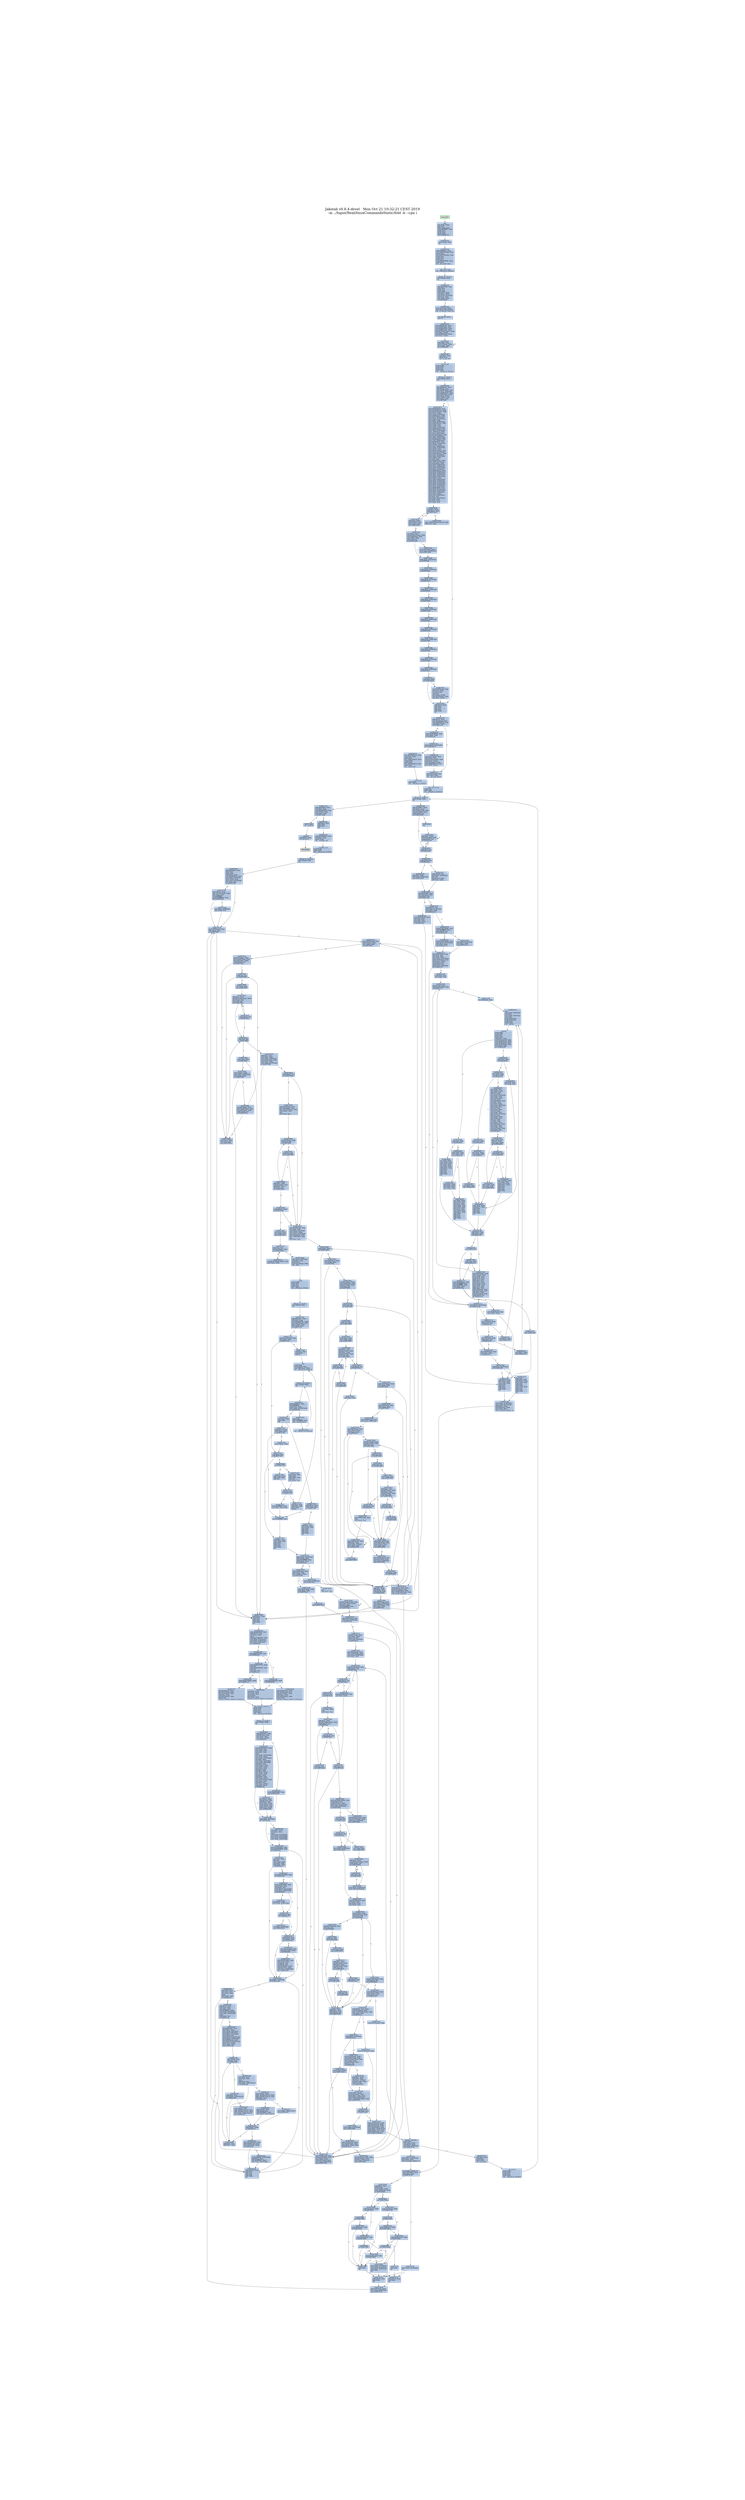 digraph G {
node[shape=rectangle,style=filled,fillcolor=lightsteelblue,color=lightsteelblue]
bgcolor="transparent"
graph [label="Jakstab v0.8.4-devel   Mon Oct 21 10:32:21 CEST 2019\n-m ../Input/Real/linuxCommandsStatic/fold -b --cpa i", labelloc=t, fontsize=35, pad=30]
"0x08048730_0"[label="start\nxorl %ebp, %ebp\lpopl %esi\lmovl %esp, %ecx\landl $0xfffffff0, %esp\lpushl %eax\lpushl %esp\lpushl %edx\lcall 0x08048763\l"];
"0x08048740_0"[label="0x08048740\naddl $0x9b8c0, %ebx\lleal -616816(%ebx), %eax\lpushl %eax\lleal -616976(%ebx), %eax\lpushl %eax\lpushl %ecx\lpushl %esi\lmovl $0x80490bb, %eax\lpushl %eax\lcall __libc_start_main\l"];
"0x08048763_0"[label="0x08048763\nmovl (%esp), %ebx\lret\l"];
"0x08048770_0"[label="_dl_relocate_static_...\nrepz ret\l"];
"0x08048780_0"[label="__x86.get_pc_thunk.b...\nmovl (%esp), %ebx\lret\l"];
"0x08049398_0"[label="__x86.get_pc_thunk.a...\nmovl (%esp), %eax\lret\l"];
"0x0804b6ae_0"[label="__x86.get_pc_thunk.d...\nmovl (%esp), %edx\lret\l"];
"0x0804ba09_0"[label="__x86.get_pc_thunk.c...\nmovl (%esp), %ecx\lret\l"];
"0x0804c920_0"[label="get_common_indeces.c...\npushl %ebp\lpushl %edi\lpushl %esi\lpushl %ebx\lcall __x86.get_pc_thunk.bp\l"];
"0x0804c929_0"[label="0x0804c929\naddl $0x976d7, %ebp\lsubl $0x108, %esp\ltestl %eax, %eax\lmovl %ecx, (%esp)\lje 0x0804cb08\l"];
"0x0804c940_0"[label="0x0804c940\nmovl $0x80e5be0, %ebp\lmovl %eax, %esi\lmovl %edx, %edi\lmovl $0x1, %eax\lcpuid \lmovl %edx, 0x14(%ebp)\lmovl %eax, %edx\lmovl %ecx, 0x10(%ebp)\lshrl $0x8, %edx\lmovl %ebx, 0xc(%ebp)\lmovl %eax, 0x8(%ebp)\landl $0xf, %edx\lmovl (%esp), %ecx\lmovl %edx, (%esi)\lmovl %eax, %edx\lshrl $0x4, %edx\landl $0xf, %edx\lmovl %edx, (%edi)\lmovl %eax, %edx\lshrl $0xc, %edx\landl $0xf0, %edx\lmovl %edx, (%ecx)\lmovl 0x11c(%esp), %edx\lmovl %eax, %ecx\landl $0xf, %ecx\lmovl %ecx, (%edx)\lcmpl $0xf, (%esi)\lje 0x0804caf1\l"];
"0x0804c998_0"[label="0x0804c998\ncmpl $0x6, 0x4(%ebp)\ljle 0x0804c9b3\l"];
"0x0804c99e_0"[label="0x0804c99e\nmovl $0x7, %eax\lxorl %ecx, %ecx\lcpuid \lmovl %eax, 0x18(%ebp)\lmovl %ebx, 0x1c(%ebp)\lmovl %ecx, 0x20(%ebp)\lmovl %edx, 0x24(%ebp)\l"];
"0x0804c9b3_0"[label="0x0804c9b3\nmovl 0x10(%ebp), %ebx\ltestl $0x8000000, %ebx\lje 0x0804cae6\l"];
"0x0804c9c2_0"[label="0x0804c9c2\nxorl %ecx, %ecx\llgdt %ax\lmovl %eax, %edx\landl $0x6, %edx\lcmpl $0x6, %edx\lje 0x0804cb13\l"];
"0x0804c9d5_0"[label="0x0804c9d5\ncmpl $0xc, 0x4(%ebp)\ljle 0x0804cae6\l"];
"0x0804c9df_0"[label="0x0804c9df\nmovl $0xd, %esi\lxorl %ecx, %ecx\lmovl %esi, %eax\lcpuid \ltestl %ebx, %ebx\lje 0x0804cae6\l"];
"0x0804c9f2_0"[label="0x0804c9f2\naddl $0x7f, %ebx\lmovl %esi, %eax\lmovl $0x1, %ecx\landl $0xffffffc0, %ebx\lmovl %ebx, 0x40(%ebp)\lmovl %ebx, 0x44(%ebp)\lcpuid \ltestb $0x2, %al\lje 0x0804cae6\l"];
"0x0804ca0f_0"[label="0x0804ca0f\nleal 0x8(%esp), %ecx\lmovl $0x3, %eax\lmovl %ebp, 0x4(%esp)\lmovl $0x0, 0x8(%esp)\lmovl $0xa0, 0xc(%esp)\lmovl $0x2, %esi\lmovl $0x240, 0x10(%esp)\lmovl $0xa0, 0x88(%esp)\lleal 0x88(%esp), %edi\lmovl $0x100, 0x8c(%esp)\lmovl %ecx, (%esp)\lmovl %eax, %ebp\ljmp 0x0804ca9c\l"];
"0x0804ca60_0"[label="0x0804ca60\nmovl $0xd, %eax\lmovl %esi, %ecx\lcpuid \lcmpl $0x2, %esi\lmovl %eax, (%edi,%esi,4)\lje 0x0804ca96\l"];
"0x0804ca71_0"[label="0x0804ca71\nmovl (%esp), %ebx\lmovl -4(%edi,%esi,4), %eax\laddl -4(%ebx,%esi,4), %eax\landl $0x2, %ecx\lje 0x0804cb7e\l"];
"0x0804ca85_0"[label="0x0804ca85\nmovl (%esp), %ecx\laddl $0x3f, %eax\landl $0xffffffc0, %eax\lmovl %eax, (%ecx,%esi,4)\l"];
"0x0804ca91_0"[label="0x0804ca91\ncmpl $0x20, %ebp\lje 0x0804cac2\l"];
"0x0804ca96_0"[label="0x0804ca96\naddl $0x1, %esi\laddl $0x1, %ebp\l"];
"0x0804ca9c_0"[label="0x0804ca9c\nmovl $0xee, %eax\lbtl %esi, %eax\ljb 0x0804ca60\l"];
"0x0804caa6_0"[label="0x0804caa6\ncmpl $0x2, %esi\lmovl $0x0, (%edi,%esi,4)\lje 0x0804ca96\l"];
"0x0804cab2_0"[label="0x0804cab2\nmovl (%esp), %ebx\lmovl -4(%edi,%esi,4), %eax\laddl -4(%ebx,%esi,4), %eax\lmovl %eax, (%ebx,%esi,4)\ljmp 0x0804ca91\l"];
"0x0804cac2_0"[label="0x0804cac2\nmovl 0x104(%esp), %eax\laddl 0x84(%esp), %eax\lmovl 0x4(%esp), %ebp\lje 0x0804cae6\l"];
"0x0804cad6_0"[label="0x0804cad6\norl $0x400000, 0x48(%ebp)\laddl $0x7f, %eax\landl $0xffffffc0, %eax\lmovl %eax, 0x40(%ebp)\l"];
"0x0804cae6_0"[label="0x0804cae6\naddl $0x108, %esp\lpopl %ebx\lpopl %esi\lpopl %edi\lpopl %ebp\lret\l"];
"0x0804caf1_0"[label="0x0804caf1\nshrl $0x14, %eax\lmovzbl %al, %eax\laddl $0xf, %eax\lmovl %eax, (%esi)\lmovl (%esp), %eax\lmovl (%eax), %eax\laddl %eax, (%edi)\ljmp 0x0804c998\l"];
"0x0804cb08_0"[label="0x0804cb08\nmovl $0x80e5be0, %ebp\ljmp 0x0804c998\l"];
"0x0804cb13_0"[label="0x0804cb13\ntestl $0x10000000, %ebx\lje 0x0804cb3a\l"];
"0x0804cb1b_0"[label="0x0804cb1b\nmovl 0x48(%ebp), %edx\lmovl %edx, %ecx\lorl $0x40, %ecx\ltestb $0x20, 0x1c(%ebp)\lmovl %ecx, 0x48(%ebp)\lje 0x0804cb35\l"];
"0x0804cb2c_0"[label="0x0804cb2c\norl $0x440, %edx\lmovl %edx, 0x48(%ebp)\l"];
"0x0804cb35_0"[label="0x0804cb35\nandb $0x10, %bh\ljne 0x0804cb75\l"];
"0x0804cb3a_0"[label="0x0804cb3a\nandl $0xe0, %eax\lcmpl $0xe0, %eax\ljne 0x0804c9d5\l"];
"0x0804cb4a_0"[label="0x0804cb4a\nmovl 0x1c(%ebp), %edx\ltestl $0x10000, %edx\lje 0x0804c9d5\l"];
"0x0804cb59_0"[label="0x0804cb59\nmovl 0x48(%ebp), %eax\lmovl %eax, %ecx\lorb $0x10, %ah\lorb $0x30, %ch\landl $0x20000, %edx\lcmovnel %ecx, %eax\lmovl %eax, 0x48(%ebp)\ljmp 0x0804c9d5\l"];
"0x0804cb75_0"[label="0x0804cb75\norl $0x80, 0x48(%ebp)\ljmp 0x0804cb3a\l"];
"0x0804cb7e_0"[label="0x0804cb7e\nmovl %eax, (%ebx,%esi,4)\ljmp 0x0804ca91\l"];
"0x0804cb90_0"[label="__libc_start_main\ncall __x86.get_pc_thunk.ax\l"];
"0x0804cb95_0"[label="0x0804cb95\naddl $0x9746b, %eax\lpushl %edi\lpushl %esi\lpushl %ebx\lsubl $0x70, %esp\lmovl $0x0, %edx\lmovl %eax, 0xc(%esp)\lxorl %eax, %eax\ltestl %edx, %edx\lje 0x0804cbb9\l"];
"0x0804cbb9_0"[label="0x0804cbb9\nmovl 0xc(%esp), %edi\lmovl %eax, 0xe10(%edi)\lcall _dl_relocate_static_pie\l"];
"0x0804cbc8_0"[label="0x0804cbc8\nmovl 0x88(%esp), %eax\lmovl 0x84(%esp), %esi\lmovl $0x80e5ba4, %edx\lmovl 0x98(%esp), %ecx\lleal 0x4(%eax,%esi,4), %eax\lmovl %eax, (%edx)\lmovl $0x80e3ec8, %edx\lmovl %ecx, (%edx)\l"];
"0x0804cbf1_0"[label="0x0804cbf1\naddl $0x4, %eax\lmovl -4(%eax), %edx\ltestl %edx, %edx\ljne 0x0804cbf1\l"];
"0x0804cbfb_0"[label="0x0804cbfb\nsubl $0xc, %esp\lpushl %eax\lcall _dl_aux_init\l"];
"0x0804cc04_0"[label="0x0804cc04\naddl $0x10, %esp\lmovl 0xc(%esp), %esi\lmovl $0x80e61f0, %eax\lcmpl $0x0, (%eax)\ljne 0x0804cc42\l"];
"0x0804cc16_0"[label="0x0804cc16\nmovl $0x8048000, %edx\ltestl %edx, %edx\lje 0x0804cc42\l"];
"0x0804cc20_0"[label="0x0804cc20\ncmpw $0x20, 0x2a(%edx)\ljne 0x0804d014\l"];
"0x0804cc2b_0"[label="0x0804cc2b\nmovl 0x1c(%edx), %ecx\laddl %edx, %ecx\lmovzwl 0x2c(%edx), %edx\lmovl %ecx, (%eax)\lmovl 0xc(%esp), %eax\lmovl $0x80e6210, %eax\lmovl %edx, (%eax)\l"];
"0x0804cc42_0"[label="0x0804cc42\nmovl 0xc(%esp), %esi\lmovl %esi, %ebx\lcall __libc_init_secure\l"];
"0x0804cc4d_0"[label="0x0804cc4d\nmovl $0x80e5ba4, %eax\lsubl $0xc, %esp\lpushl (%eax)\lcall __tunables_init\l"];
"0x0804cc5d_0"[label="0x0804cc5d\nmovl $0x80e5be0, %esi\laddl $0x10, %esp\lxorl %eax, %eax\lcpuid \lcmpl $0x756e6547, %ebx\lmovl $0x0, 0x1c(%esp)\lmovl $0x0, 0x20(%esp)\lmovl %eax, 0x4(%esi)\ljne 0x0804cf4f\l"];
"0x0804cc89_0"[label="0x0804cc89\ncmpl $0x6c65746e, %ecx\ljne 0x0804cf4f\l"];
"0x0804cc95_0"[label="0x0804cc95\ncmpl $0x49656e69, %edx\lje 0x0804d0db\l"];
"0x0804cca1_0"[label="0x0804cca1\nsubl $0xc, %esp\lxorl %eax, %eax\lxorl %ecx, %ecx\lpushl $0x0\lxorl %edx, %edx\lcall get_common_indeces.constprop.1\l"];
"0x0804cf4f_0"[label="0x0804cf4f\ncmpl $0x68747541, %ebx\lsete %bl\lcmpl $0x444d4163, %ecx\lsete %al\ltestb %al, %bl\lje 0x0804cca1\l"];
"0x0804cf69_0"[label="0x0804cf69\ncmpl $0x69746e65, %edx\ljne 0x0804cca1\l"];
"0x0804cf75_0"[label="0x0804cf75\nleal 0x2c(%esp), %ecx\lleal 0x20(%esp), %edx\lleal 0x1c(%esp), %eax\lsubl $0xc, %esp\lleal 0x3c(%esp), %ebx\lpushl %ebx\lcall get_common_indeces.constprop.1\l"];
"0x0804d014_0"[label="0x0804d014\nleal -194228(%esi), %eax\lmovl %esi, %ebx\lpushl %eax\lleal -194412(%esi), %eax\lpushl $0xb4\lpushl %eax\lleal -194356(%esi), %eax\lpushl %eax\lcall __assert_fail\l"];
"0x0804d0db_0"[label="0x0804d0db\nleal 0x20(%esp), %edx\lleal 0x24(%esp), %ecx\lleal 0x1c(%esp), %eax\lsubl $0xc, %esp\lleal 0x34(%esp), %ebx\lpushl %ebx\lcall get_common_indeces.constprop.1\l"];
"0x0804d292_0"[label="__x86.get_pc_thunk.b...\nmovl (%esp), %ebp\lret\l"];
"0x0804d5e9_0"[label="__x86.get_pc_thunk.s...\nmovl (%esp), %esi\lret\l"];
"0x0804fd10_0"[label="__assert_fail\npushl %ebx\lcall __x86.get_pc_thunk.bx\l"];
"0x080538f3_0"[label="__x86.get_pc_thunk.d...\nmovl (%esp), %edi\lret\l"];
"0x080772a0_0"[label="__sbrk\npushl %ebp\lpushl %edi\lpushl %esi\lpushl %ebx\lcall __x86.get_pc_thunk.si\l"];
"0x080772a9_0"[label="0x080772a9\naddl $0x6cd57, %esi\lsubl $0xc, %esp\lmovl $0x80e5c8c, %ebp\lmovl 0x20(%esp), %edi\lmovl (%ebp), %ebx\ltestl %ebx, %ebx\lje 0x080772cd\l"];
"0x080772c3_0"[label="0x080772c3\nmovl 0xe10(%esi), %eax\ltestl %eax, %eax\lje 0x080772e1\l"];
"0x080772cd_0"[label="0x080772cd\nsubl $0xc, %esp\lpushl $0x0\lcall brk\l"];
"0x080772d7_0"[label="0x080772d7\naddl $0x10, %esp\ltestl %eax, %eax\ljs 0x08077300\l"];
"0x080772de_0"[label="0x080772de\nmovl (%ebp), %ebx\l"];
"0x080772e1_0"[label="0x080772e1\ncmpl $0x0, %edi\lje 0x08077305\l"];
"0x080772e6_0"[label="0x080772e6\njle 0x08077330\l"];
"0x080772e8_0"[label="0x080772e8\nmovl %ebx, %eax\laddl %edi, %eax\lsetb %al\l"];
"0x080772ef_0"[label="0x080772ef\ntestb %al, %al\lje 0x08077310\l"];
"0x080772f3_0"[label="0x080772f3\nmovl $0xffffffe0, %eax\lmovl $0xc, %gs:(%eax)\l"];
"0x08077300_0"[label="0x08077300\nmovl $0xffffffff, %ebx\l"];
"0x08077305_0"[label="0x08077305\naddl $0xc, %esp\lmovl %ebx, %eax\lpopl %ebx\lpopl %esi\lpopl %edi\lpopl %ebp\lret\l"];
"0x08077310_0"[label="0x08077310\nsubl $0xc, %esp\laddl %ebx, %edi\lpushl %edi\lcall brk\l"];
"0x0807731b_0"[label="0x0807731b\naddl $0x10, %esp\ltestl %eax, %eax\ljs 0x08077300\l"];
"0x08077322_0"[label="0x08077322\naddl $0xc, %esp\lmovl %ebx, %eax\lpopl %ebx\lpopl %esi\lpopl %edi\lpopl %ebp\lret\l"];
"0x08077330_0"[label="0x08077330\nmovl %edi, %eax\lnegl %eax\lcmpl %ebx, %eax\lseta %al\ljmp 0x080772ef\l"];
"0x080796b0_0"[label="do_tunable_update_va...\nmovl 0x4(%eax), %ecx\lcmpl $0x3, %ecx\lje 0x08079700\l"];
"0x080796b8_0"[label="0x080796b8\ncmpl $0x1, %ecx\lpushl %ebx\lmovl (%edx), %ebx\lmovl 0x4(%edx), %edx\lje 0x080796d8\l"];
"0x080796c3_0"[label="0x080796c3\njae 0x080796d8\l"];
"0x080796c5_0"[label="0x080796c5\ncmpl 0xc(%eax), %edx\ljle 0x08079708\l"];
"0x080796ca_0"[label="0x080796ca\ncmpl 0x14(%eax), %edx\ljl 0x080796f0\l"];
"0x080796cf_0"[label="0x080796cf\njle 0x080796eb\l"];
"0x080796d1_0"[label="0x080796d1\npopl %ebx\lret\l"];
"0x080796d8_0"[label="0x080796d8\ncmpl 0xc(%eax), %edx\lja 0x080796e4\l"];
"0x080796dd_0"[label="0x080796dd\njb 0x080796d1\l"];
"0x080796df_0"[label="0x080796df\ncmpl 0x8(%eax), %ebx\ljb 0x080796d1\l"];
"0x080796e4_0"[label="0x080796e4\ncmpl 0x14(%eax), %edx\ljb 0x080796f0\l"];
"0x080796e9_0"[label="0x080796e9\nja 0x080796d1\l"];
"0x080796eb_0"[label="0x080796eb\ncmpl 0x10(%eax), %ebx\lja 0x080796d1\l"];
"0x080796f0_0"[label="0x080796f0\nmovl %ebx, 0x18(%eax)\lmovl %edx, 0x1c(%eax)\lmovb $0x1, 0x20(%eax)\lpopl %ebx\lret\l"];
"0x08079700_0"[label="0x08079700\nmovl %edx, 0x18(%eax)\lret\l"];
"0x08079708_0"[label="0x08079708\njl 0x080796d1\l"];
"0x0807970a_0"[label="0x0807970a\ncmpl 0x8(%eax), %ebx\ljae 0x080796ca\l"];
"0x0807970f_0"[label="0x0807970f\npopl %ebx\lret\l"];
"0x08079720_0"[label="tunable_initialize\npushl %ebx\lmovl %eax, %ebx\lsubl $0x18, %esp\lcmpl $0x3, 0x4(%eax)\ljne 0x08079740\l"];
"0x0807972c_0"[label="0x0807972c\nmovb $0x1, 0x20(%eax)\lmovl %ebx, %eax\lcall do_tunable_update_val\l"];
"0x08079737_0"[label="0x08079737\naddl $0x18, %esp\lpopl %ebx\lret\l"];
"0x08079740_0"[label="0x08079740\nsubl $0x8, %esp\lpushl $0x0\lpushl %edx\lcall _dl_strtoul\l"];
"0x0807974b_0"[label="0x0807974b\nmovl %eax, 0x18(%esp)\lmovl %edx, 0x1c(%esp)\laddl $0x10, %esp\lleal 0x8(%esp), %edx\lmovl %ebx, %eax\lcall do_tunable_update_val\l"];
"0x08079761_0"[label="0x08079761\naddl $0x18, %esp\lpopl %ebx\lret\l"];
"0x08079790_0"[label="__tunables_init\npushl %ebp\lpushl %edi\lcall __x86.get_pc_thunk.di\l"];
"0x08079797_0"[label="0x08079797\naddl $0x6a869, %edi\lpushl %esi\lpushl %ebx\lsubl $0x3c, %esp\lmovl $0x80e3ecc, %eax\lmovl %edi, 0xc(%esp)\lmovl (%eax), %esi\lmovl %eax, 0x18(%esp)\ltestl %esi, %esi\lje 0x080797d0\l"];
"0x080797b6_0"[label="0x080797b6\nmovl $0x21, %eax\lleal -181321(%edi), %ebx\lxorl %ecx, %ecx\lint $0xffffff80\lcmpl $0xfffff000, %eax\ljbe 0x08079adb\l"];
"0x080797d0_0"[label="0x080797d0\nmovl 0x50(%esp), %eax\ltestl %eax, %eax\lje 0x0807990f\l"];
"0x080797dc_0"[label="0x080797dc\nmovl 0x50(%esp), %eax\lmovl (%eax), %ebp\ltestl %ebp, %ebp\lje 0x0807990f\l"];
"0x080797ea_0"[label="0x080797ea\nmovzbl (%ebp), %ecx\lmovl 0x50(%esp), %eax\lleal 0x4(%eax), %ebx\lcmpb $0x3d, %cl\lje 0x08079982\l"];
"0x080797fe_0"[label="0x080797fe\ntestb %cl, %cl\lje 0x08079982\l"];
"0x08079806_0"[label="0x08079806\nxorl %eax, %eax\ljmp 0x08079815\l"];
"0x08079810_0"[label="0x08079810\ncmpb $0x3d, %dl\lje 0x08079823\l"];
"0x08079815_0"[label="0x08079815\naddl $0x1, %eax\lmovzbl (%ebp,%eax), %edx\lmovl %eax, %esi\ltestb %dl, %dl\ljne 0x08079810\l"];
"0x08079823_0"[label="0x08079823\ntestb %dl, %dl\lje 0x08079960\l"];
"0x0807982b_0"[label="0x0807982b\naddl $0x1, %esi\ltestl %ebx, %ebx\lmovl %ebx, 0x8(%esp)\lleal (%ebp,%esi), %eax\lmovl %ecx, %edi\lmovl %eax, 0x14(%esp)\lje 0x0807990f\l"];
"0x08079844_0"[label="0x08079844\ncmpb $0x47, %cl\ljne 0x08079881\l"];
"0x08079849_0"[label="0x08079849\nmovl 0xc(%esp), %ecx\lleal 0x1(%ebp), %eax\lleal -181335(%ecx), %ebx\lmovl $0x4c, %ecx\lnop \lleal (%esi), %esi\l"];
"0x08079860_0"[label="0x08079860\nmovzbl (%eax), %edx\ltestb %dl, %dl\lje 0x08079881\l"];
"0x08079867_0"[label="0x08079867\ncmpb %cl, %dl\ljne 0x08079881\l"];
"0x0807986b_0"[label="0x0807986b\naddl $0x1, %ebx\lmovzbl (%ebx), %ecx\laddl $0x1, %eax\ltestb %cl, %cl\ljne 0x08079860\l"];
"0x08079878_0"[label="0x08079878\ncmpb $0x3d, (%eax)\lje 0x08079a0f\l"];
"0x08079881_0"[label="0x08079881\nmovl 0x18(%esp), %eax\lxorl %edi, %edi\lmovl %ebp, 0x4(%esp)\lmovl (%eax), %eax\lmovl %eax, 0x10(%esp)\lmovl 0xc(%esp), %eax\lleal -1344(%eax), %esi\lnop \lleal (%esi), %esi\l"];
"0x080798a0_0"[label="0x080798a0\ncmpb $0x0, (%esi)\ljne 0x080798f0\l"];
"0x080798a5_0"[label="0x080798a5\nmovl 0x8(%esi), %ebp\ltestl %ebp, %ebp\lje 0x080798f0\l"];
"0x080798ac_0"[label="0x080798ac\nmovzbl (%ebp), %edx\lmovl 0x4(%esp), %ebx\lmovzbl (%ebx), %eax\ltestb %dl, %dl\lje 0x080798e8\l"];
"0x080798bb_0"[label="0x080798bb\ntestb %al, %al\lje 0x080798f0\l"];
"0x080798bf_0"[label="0x080798bf\ncmpb %al, %dl\ljne 0x080798f0\l"];
"0x080798c3_0"[label="0x080798c3\nmovl %ebp, %ecx\lmovl %ebx, %edx\ljmp 0x080798d8\l"];
"0x080798d0_0"[label="0x080798d0\ncmpb %al, %bl\ljne 0x080798f0\l"];
"0x080798d4_0"[label="0x080798d4\ntestb %al, %al\lje 0x080798f0\l"];
"0x080798d8_0"[label="0x080798d8\naddl $0x1, %ecx\lmovzbl (%ecx), %ebx\laddl $0x1, %edx\lmovzbl (%edx), %eax\ltestb %bl, %bl\ljne 0x080798d0\l"];
"0x080798e8_0"[label="0x080798e8\ncmpb $0x3d, %al\lje 0x08079920\l"];
"0x080798ec_0"[label="0x080798ec\nleal (%esi), %esi\l"];
"0x080798f0_0"[label="0x080798f0\naddl $0x1, %edi\laddl $0x2c, %esi\lcmpl $0x16, %edi\ljne 0x080798a0\l"];
"0x080798fb_0"[label="0x080798fb\nmovl 0x8(%esp), %eax\lmovl %eax, 0x50(%esp)\lmovl 0x50(%esp), %eax\ltestl %eax, %eax\ljne 0x080797dc\l"];
"0x0807990f_0"[label="0x0807990f\naddl $0x3c, %esp\lpopl %ebx\lpopl %esi\lpopl %edi\lpopl %ebp\lret\l"];
"0x08079920_0"[label="0x08079920\nmovl 0x10(%esp), %edx\ltestl %edx, %edx\lje 0x08079934\l"];
"0x08079928_0"[label="0x08079928\nmovl 0x4(%esi), %eax\ltestl %eax, %eax\lje 0x0807998b\l"];
"0x0807992f_0"[label="0x0807992f\ncmpl $0x2, %eax\ljne 0x080798f0\l"];
"0x08079934_0"[label="0x08079934\nimull $0x2c, %edi, %eax\lmovl 0xc(%esp), %edi\lmovl 0x14(%esp), %edx\lleal -1376(%edi,%eax), %eax\lcall tunable_initialize\l"];
"0x0807994b_0"[label="0x0807994b\nmovl 0x8(%esp), %eax\lmovl %eax, 0x50(%esp)\ljmp 0x080797d0\l"];
"0x08079960_0"[label="0x08079960\ntestl %ebx, %ebx\lje 0x0807990f\l"];
"0x08079964_0"[label="0x08079964\nmovl (%ebx), %ebp\lmovl %ebx, 0x50(%esp)\ltestl %ebp, %ebp\lje 0x0807990f\l"];
"0x0807996e_0"[label="0x0807996e\nmovzbl (%ebp), %ecx\lmovl 0x50(%esp), %eax\lleal 0x4(%eax), %ebx\lcmpb $0x3d, %cl\ljne 0x080797fe\l"];
"0x08079982_0"[label="0x08079982\nmovl %ecx, %edx\lxorl %esi, %esi\ljmp 0x08079823\l"];
"0x0807998b_0"[label="0x0807998b\nmovl 0x50(%esp), %eax\lmovl %eax, 0x8(%esp)\l"];
"0x08079993_0"[label="0x08079993\nmovl 0x8(%esp), %eax\lmovl (%eax), %eax\ltestl %eax, %eax\lje 0x080799e4\l"];
"0x0807999d_0"[label="0x0807999d\nmovzbl (%ebp), %ecx\lmovzbl (%eax), %edx\ltestb %cl, %cl\lje 0x080799d0\l"];
"0x080799a8_0"[label="0x080799a8\ntestb %dl, %dl\lje 0x080799d5\l"];
"0x080799ac_0"[label="0x080799ac\ncmpb %dl, %cl\ljne 0x080799d5\l"];
"0x080799b0_0"[label="0x080799b0\nmovl %ebp, %ecx\ljmp 0x080799c0\l"];
"0x080799b8_0"[label="0x080799b8\ncmpb %dl, %bl\ljne 0x080799d5\l"];
"0x080799bc_0"[label="0x080799bc\ntestb %dl, %dl\lje 0x080799d5\l"];
"0x080799c0_0"[label="0x080799c0\naddl $0x1, %ecx\lmovzbl (%ecx), %ebx\laddl $0x1, %eax\lmovzbl (%eax), %edx\ltestb %bl, %bl\ljne 0x080799b8\l"];
"0x080799d0_0"[label="0x080799d0\ncmpb $0x3d, %dl\lje 0x080799f4\l"];
"0x080799d5_0"[label="0x080799d5\naddl $0x4, 0x8(%esp)\lmovl 0x8(%esp), %eax\lmovl (%eax), %eax\ltestl %eax, %eax\ljne 0x0807999d\l"];
"0x080799e4_0"[label="0x080799e4\nmovl 0x50(%esp), %ecx\lmovl 0x4(%esi), %eax\lmovl %ecx, 0x8(%esp)\ljmp 0x0807992f\l"];
"0x080799f4_0"[label="0x080799f4\nmovl 0x8(%esp), %eax\lnop \lleal (%esi), %esi\l"];
"0x08079a00_0"[label="0x08079a00\nmovl 0x4(%eax), %edx\laddl $0x4, %eax\lmovl %edx, -4(%eax)\ltestl %edx, %edx\ljne 0x08079a00\l"];
"0x08079a0d_0"[label="0x08079a0d\njmp 0x08079993\l"];
"0x08079a0f_0"[label="0x08079a0f\nxorl %edx, %edx\lmovl %edi, %ecx\ljmp 0x08079a1f\l"];
"0x08079a18_0"[label="0x08079a18\nmovzbl 0x1(%ebp,%edx), %ecx\lmovl %eax, %edx\l"];
"0x08079a1f_0"[label="0x08079a1f\ntestb %cl, %cl\lleal 0x1(%edx), %eax\ljne 0x08079a18\l"];
"0x08079a26_0"[label="0x08079a26\nmovl %edx, 0x4(%esp)\lsubl $0xc, %esp\lpushl %eax\lmovl 0x1c(%esp), %ebx\lcall __sbrk\l"];
"0x08079a37_0"[label="0x08079a37\nmovl %eax, 0x34(%esp)\laddl $0x10, %esp\lcmpl $0xffffffff, %eax\lmovl %eax, %ecx\lje 0x08079ca0\l"];
"0x08079a49_0"[label="0x08079a49\nmovl 0x4(%esp), %edx\ltestl %edx, %edx\lleal -1(%edx), %eax\lje 0x08079c86\l"];
"0x08079a58_0"[label="0x08079a58\nnop \lleal (%esi), %esi\l"];
"0x08079a60_0"[label="0x08079a60\nmovzbl (%ebp,%eax), %edx\lmovb %dl, (%ecx,%eax)\lsubl $0x1, %eax\lcmpl $0xffffffff, %eax\ljne 0x08079a60\l"];
"0x08079a70_0"[label="0x08079a70\naddl 0x24(%esp), %esi\lmovl %esi, 0x2c(%esp)\lje 0x08079ac4\l"];
"0x08079a7a_0"[label="0x08079a7a\nmovzbl (%esi), %eax\lmovl %esi, %ebp\ltestb %al, %al\lmovb %al, 0x4(%esp)\lje 0x08079ac4\l"];
"0x08079a87_0"[label="0x08079a87\nmovl 0xc(%esp), %eax\lleal -1376(%eax), %eax\lmovl %eax, 0x28(%esp)\lleal (%esi), %esi\l"];
"0x08079a98_0"[label="0x08079a98\nmovzbl 0x4(%esp), %eax\lcmpb $0x3d, %al\lje 0x08079aea\l"];
"0x08079aa1_0"[label="0x08079aa1\ncmpb $0x3a, %al\lje 0x08079aea\l"];
"0x08079aa5_0"[label="0x08079aa5\ntestb %al, %al\lje 0x08079ac4\l"];
"0x08079aa9_0"[label="0x08079aa9\nxorl %edx, %edx\lnop \lleal (%esi), %esi\l"];
"0x08079ab0_0"[label="0x08079ab0\naddl $0x1, %edx\lmovzbl (%ebp,%edx), %eax\lcmpb $0x3d, %al\lje 0x08079af1\l"];
"0x08079abc_0"[label="0x08079abc\ncmpb $0x3a, %al\lje 0x08079af1\l"];
"0x08079ac0_0"[label="0x08079ac0\ntestb %al, %al\ljne 0x08079ab0\l"];
"0x08079ac4_0"[label="0x08079ac4\nmovl 0x50(%esp), %eax\lmovl 0x24(%esp), %edi\lmovl %edi, (%eax)\lmovl 0x8(%esp), %eax\lmovl %eax, 0x50(%esp)\ljmp 0x080797d0\l"];
"0x08079adb_0"[label="0x08079adb\nmovl $0x2, -416(%edi)\ljmp 0x080797d0\l"];
"0x08079aea_0"[label="0x08079aea\nmovzbl 0x4(%esp), %eax\lxorl %edx, %edx\l"];
"0x08079af1_0"[label="0x08079af1\ntestb %al, %al\lje 0x08079ac4\l"];
"0x08079af5_0"[label="0x08079af5\nleal 0x1(%ebp,%edx), %ecx\lcmpb $0x3a, %al\lmovzbl (%ecx), %ebx\lmovl %ecx, 0x10(%esp)\lmovb %bl, 0x1f(%esp)\lje 0x08079bf0\l"];
"0x08079b0c_0"[label="0x08079b0c\ntestb %bl, %bl\lje 0x08079c2f\l"];
"0x08079b14_0"[label="0x08079b14\ncmpb $0x3a, %bl\lje 0x08079c2f\l"];
"0x08079b1d_0"[label="0x08079b1d\nxorl %eax, %eax\ljmp 0x08079b2c\l"];
"0x08079b28_0"[label="0x08079b28\ntestb %dl, %dl\lje 0x08079b38\l"];
"0x08079b2c_0"[label="0x08079b2c\naddl $0x1, %eax\lmovzbl (%ecx,%eax), %edx\lcmpb $0x3a, %dl\ljne 0x08079b28\l"];
"0x08079b38_0"[label="0x08079b38\nmovl %eax, 0x20(%esp)\lmovb %dl, 0x1f(%esp)\l"];
"0x08079b40_0"[label="0x08079b40\nmovl 0x28(%esp), %edi\lxorl %esi, %esi\lleal (%esi), %esi\lleal (%edi), %edi\l"];
"0x08079b50_0"[label="0x08079b50\nmovl (%edi), %eax\lmovzbl (%eax), %edx\ltestb %dl, %dl\lje 0x08079bbb\l"];
"0x08079b59_0"[label="0x08079b59\nmovzbl 0x4(%esp), %ecx\ltestb %cl, %cl\lje 0x08079b8d\l"];
"0x08079b62_0"[label="0x08079b62\ncmpb %cl, %dl\ljne 0x08079b8d\l"];
"0x08079b66_0"[label="0x08079b66\nmovl %ebp, %edx\ljmp 0x08079b78\l"];
"0x08079b70_0"[label="0x08079b70\ncmpb %bl, %cl\ljne 0x08079b8d\l"];
"0x08079b74_0"[label="0x08079b74\ntestb %bl, %bl\lje 0x08079b8d\l"];
"0x08079b78_0"[label="0x08079b78\naddl $0x1, %eax\lmovzbl (%eax), %ecx\laddl $0x1, %edx\lmovzbl (%edx), %ebx\ltestb %cl, %cl\ljne 0x08079b70\l"];
"0x08079b88_0"[label="0x08079b88\ncmpb $0x3d, %bl\lje 0x08079bc5\l"];
"0x08079b8d_0"[label="0x08079b8d\naddl $0x1, %esi\laddl $0x2c, %edi\lcmpl $0x16, %esi\ljne 0x08079b50\l"];
"0x08079b98_0"[label="0x08079b98\nmovl 0x10(%esp), %eax\lmovl 0x20(%esp), %edi\lcmpb $0x0, (%eax,%edi)\lje 0x08079ac4\l"];
"0x08079baa_0"[label="0x08079baa\nleal 0x1(%eax,%edi), %ebp\lmovzbl (%ebp), %eax\lmovb %al, 0x4(%esp)\ljmp 0x08079a98\l"];
"0x08079bbb_0"[label="0x08079bbb\nmovzbl 0x4(%esp), %ebx\lcmpb $0x3d, %bl\ljne 0x08079b8d\l"];
"0x08079bc5_0"[label="0x08079bc5\nmovl 0x18(%esp), %eax\lmovl (%eax), %ecx\ltestl %ecx, %ecx\lje 0x08079c02\l"];
"0x08079bcf_0"[label="0x08079bcf\nimull $0x2c, %esi, %eax\lmovl 0xc(%esp), %edi\lmovl -1340(%edi,%eax), %eax\ltestl %eax, %eax\lje 0x08079c3c\l"];
"0x08079be1_0"[label="0x08079be1\nmovl 0x10(%esp), %ebp\l"];
"0x08079be5_0"[label="0x08079be5\ncmpl $0x2, %eax\lje 0x08079c06\l"];
"0x08079bea_0"[label="0x08079bea\nmovl %ebp, 0x10(%esp)\ljmp 0x08079b98\l"];
"0x08079bf0_0"[label="0x08079bf0\nmovzbl 0x1f(%esp), %eax\lmovl 0x10(%esp), %ebp\lmovb %al, 0x4(%esp)\ljmp 0x08079a98\l"];
"0x08079c02_0"[label="0x08079c02\nmovl 0x10(%esp), %ebp\l"];
"0x08079c06_0"[label="0x08079c06\nmovl 0x10(%esp), %edx\lsubl 0x2c(%esp), %edx\laddl 0x14(%esp), %edx\lmovl 0x20(%esp), %eax\lmovb $0x0, (%edx,%eax)\limull $0x2c, %esi, %eax\laddl 0x28(%esp), %eax\lcall tunable_initialize\l"];
"0x08079c2f_0"[label="0x08079c2f\nmovl $0x0, 0x20(%esp)\ljmp 0x08079b40\l"];
"0x08079c3c_0"[label="0x08079c3c\ncmpb $0x0, 0x1f(%esp)\lje 0x08079cad\l"];
"0x08079c43_0"[label="0x08079c43\nmovl 0x10(%esp), %eax\lmovl 0x20(%esp), %edi\lleal 0x1(%eax,%edi), %edx\lmovl %ebp, %eax\lmovzbl (%edx), %ecx\ltestb %cl, %cl\lje 0x08079c68\l"];
"0x08079c58_0"[label="0x08079c58\naddl $0x1, %edx\laddl $0x1, %eax\lmovb %cl, -1(%eax)\lmovzbl (%edx), %ecx\ltestb %cl, %cl\ljne 0x08079c58\l"];
"0x08079c68_0"[label="0x08079c68\nmovb $0x0, (%eax)\lmovl 0xc(%esp), %edi\limull $0x2c, %esi, %eax\lmovl $0x0, 0x20(%esp)\lmovl -1340(%edi,%eax), %eax\ljmp 0x08079be5\l"];
"0x08079c86_0"[label="0x08079c86\nmovl 0x24(%esp), %ebx\ltestl %ebx, %ebx\lje 0x08079ac4\l"];
"0x08079c92_0"[label="0x08079c92\njmp 0x08079a70\l"];
"0x08079ca0_0"[label="0x08079ca0\nmovl $0x0, 0x24(%esp)\ljmp 0x08079ac4\l"];
"0x08079cad_0"[label="0x08079cad\nmovb $0x0, (%ebp)\ljmp 0x08079ac4\l"];
"0x08079d40_0"[label="_dl_aux_init\npushl %ebp\lpushl %edi\lpushl %esi\lpushl %ebx\lcall __x86.get_pc_thunk.cx\l"];
"0x08079d49_0"[label="0x08079d49\naddl $0x6a2b7, %ecx\lsubl $0x74, %esp\lmovl 0x88(%esp), %eax\lmovl %eax, 0x4(%esp)\lmovl $0x80e61dc, %eax\lmovl 0x4(%esp), %edx\lmovl %edx, (%eax)\lmovl (%edx), %eax\ltestl %eax, %eax\lje 0x08079fdd\l"];
"0x08079d73_0"[label="0x08079d73\nmovl $0x80e6204, %esi\lmovl 0x1bc0(%ecx), %edi\lmovl 0x1bc4(%ecx), %ebp\lmovl (%esi), %ebx\lmovl %edi, 0x30(%esp)\lmovl $0x80e3ecc, %edi\lmovl %esi, 0x5c(%esp)\lmovl %ebp, 0x34(%esp)\lxorl %ebp, %ebp\lmovl %ebx, 0x48(%esp)\lmovl 0xb20(%ecx), %ebx\lmovl %ebp, %edx\lmovl (%edi), %esi\lmovl %edi, 0x10(%esp)\lmovl $0x80e61e0, %edi\lmovl %ebx, 0x40(%esp)\lmovl -320(%ecx), %ebx\lmovl %esi, 0x4c(%esp)\lmovzwl 0xaec(%ecx), %esi\lmovl %edi, 0x68(%esp)\lmovl %ebx, 0x54(%esp)\lmovl $0x80e6228, %ebx\lmovw %si, 0x44(%esp)\lmovl $0x80e61fc, %esi\lmovl %ebx, 0x14(%esp)\lmovl (%ebx), %ebx\lmovl %esi, 0x64(%esp)\lmovl %ebx, 0x50(%esp)\lmovl (%esi), %ebx\lmovl 0x1bcc(%ecx), %esi\lmovl %ebx, 0x18(%esp)\lmovl 0x1bc8(%ecx), %ebx\lmovl %esi, 0x2c(%esp)\lmovl %ebx, 0x28(%esp)\lmovl (%edi), %esi\lxorl %edi, %edi\lmovl 0xaf8(%ecx), %ebx\lmovb %dl, 0x21(%esp)\lmovl 0x4(%esp), %edx\lmovb $0x0, 0x5b(%esp)\lmovl %esi, 0x38(%esp)\lmovb $0x0, 0x5a(%esp)\lmovl %ebx, 0xc(%esp)\lmovl $0x80e6210, %ebx\lmovb $0x0, 0x59(%esp)\lmovb $0x0, 0x58(%esp)\lmovb $0x0, 0x47(%esp)\lmovb $0x0, 0x46(%esp)\lmovl (%ebx), %esi\lmovl %ebx, 0x6c(%esp)\lmovb $0x0, 0x3f(%esp)\lmovb $0x0, 0x3e(%esp)\lmovb $0x0, 0x3d(%esp)\lmovb $0x0, 0x3c(%esp)\lmovl %esi, 0x24(%esp)\lmovl $0x80e61f0, %esi\lmovb $0x0, 0x23(%esp)\lmovb $0x0, 0x22(%esp)\lmovl %edi, 0x8(%esp)\lmovl (%esi), %ebx\lmovl %esi, 0x60(%esp)\lxorl %esi, %esi\lmovl %ebx, 0x1c(%esp)\lxorl %ebx, %ebx\lmovl %esi, %esi\lleal (%edi), %edi\l"];
"0x08079e90_0"[label="0x08079e90\nsubl $0x3, %eax\lcmpl $0x1e, %eax\lja 0x08079ecb\l"];
"0x08079e98_0"[label="0x08079e98\nmovl -180512(%ecx,%eax,4), %edi\laddl %ecx, %edi\l"];
"0x08079ecb_0"[label="0x08079ecb\naddl $0x8, %edx\lmovl (%edx), %eax\ltestl %eax, %eax\ljne 0x08079e90\l"];
"0x08079ed4_0"[label="0x08079ed4\nleal (%esi), %esi\lmovzbl 0x21(%esp), %ebp\lmovl 0x8(%esp), %edi\lmovl %ebp, %eax\ltestb %al, %al\ljne 0x0807a1fe\l"];
"0x08079eeb_0"[label="0x08079eeb\ncmpb $0x0, 0x22(%esp)\lje 0x08079efc\l"];
"0x08079efc_0"[label="0x08079efc\ncmpb $0x0, 0x23(%esp)\lje 0x08079f0d\l"];
"0x08079f0d_0"[label="0x08079f0d\ncmpb $0x0, 0x3c(%esp)\lje 0x08079f1e\l"];
"0x08079f1e_0"[label="0x08079f1e\ncmpb $0x0, 0x3d(%esp)\lje 0x08079f2f\l"];
"0x08079f2f_0"[label="0x08079f2f\ncmpb $0x0, 0x3e(%esp)\lje 0x08079f44\l"];
"0x08079f44_0"[label="0x08079f44\ncmpb $0x0, 0x3f(%esp)\lje 0x08079f59\l"];
"0x08079f59_0"[label="0x08079f59\ncmpb $0x0, 0x46(%esp)\lje 0x08079f6c\l"];
"0x08079f6c_0"[label="0x08079f6c\ncmpb $0x0, 0x47(%esp)\lje 0x08079f7d\l"];
"0x08079f7d_0"[label="0x08079f7d\ncmpb $0x0, 0x58(%esp)\lje 0x08079f8e\l"];
"0x08079f8e_0"[label="0x08079f8e\ncmpb $0x0, 0x59(%esp)\lje 0x08079f9f\l"];
"0x08079f9f_0"[label="0x08079f9f\ncmpb $0x0, 0x5a(%esp)\lje 0x08079fb0\l"];
"0x08079fb0_0"[label="0x08079fb0\ncmpb $0x0, 0x5b(%esp)\lje 0x08079fc1\l"];
"0x08079fc1_0"[label="0x08079fc1\ncmpl $0xf, %ebx\ljne 0x08079fdd\l"];
"0x08079fc6_0"[label="0x08079fc6\nmovl 0x10(%esp), %edx\lxorl %eax, %eax\lorl %esi, %edi\lsetne %al\lmovl %eax, (%edx)\lmovl 0x14(%esp), %eax\lmovl $0x1, (%eax)\l"];
"0x08079fdd_0"[label="0x08079fdd\naddl $0x74, %esp\lpopl %ebx\lpopl %esi\lpopl %edi\lpopl %ebp\lret\l"];
"0x0807a1fe_0"[label="0x0807a1fe\nmovl 0xc(%esp), %eax\lmovl %eax, 0xaf8(%ecx)\ljmp 0x08079eeb\l"];
"0x0807aa40_0"[label="__libc_init_secure\npushl %esi\lpushl %ebx\lcall __x86.get_pc_thunk.bx\l"];
"0x0807aa47_0"[label="0x0807aa47\naddl $0x695b9, %ebx\lsubl $0x4, %esp\lmovl $0x80e6228, %eax\lmovl (%eax), %eax\ltestl %eax, %eax\lje 0x0807aa68\l"];
"0x0807aa5c_0"[label="0x0807aa5c\naddl $0x4, %esp\lpopl %ebx\lpopl %esi\lret\l"];
"0x0807aa68_0"[label="0x0807aa68\ncall __geteuid\l"];
"0x0807b930_0"[label="__syscall_error\ncall __x86.get_pc_thunk.dx\l"];
"0x0809a340_0"[label="__geteuid\nmovl $0xc9, %eax\lcall %gs:0x10\l"];
"0x0809a810_0"[label="brk\npushl %ebx\lmovl $0x2d, %eax\lmovl 0x8(%esp), %ebx\lcall __x86.get_pc_thunk.dx\l"];
"0x0809a81f_0"[label="0x0809a81f\naddl $0x497e1, %edx\lint $0xffffff80\lcmpl %eax, %ebx\lmovl %eax, 0x1c8c(%edx)\lja 0x0809a838\l"];
"0x0809a831_0"[label="0x0809a831\nxorl %eax, %eax\lpopl %ebx\lret\l"];
"0x0809a838_0"[label="0x0809a838\npopl %ebx\lmovl $0xfffffff4, %eax\ljmp __syscall_error\l"];
"0x080a3090_0"[label="_dl_strtoul\npushl %ebp\lpushl %edi\lpushl %esi\lpushl %ebx\lcall __x86.get_pc_thunk.bx\l"];
"0x080a3099_0"[label="0x080a3099\naddl $0x40f67, %ebx\lsubl $0x2c, %esp\lmovl 0x40(%esp), %ebp\lmovzbl (%ebp), %eax\lcmpb $0x20, %al\ljne 0x080a30bb\l"];
"0x080a30ae_0"[label="0x080a30ae\nnop \l"];
"0x080a30b0_0"[label="0x080a30b0\naddl $0x1, %ebp\lmovzbl (%ebp), %eax\lcmpb $0x20, %al\lje 0x080a30b0\l"];
"0x080a30bb_0"[label="0x080a30bb\ncmpb $0x9, %al\lje 0x080a30b0\l"];
"0x080a30bf_0"[label="0x080a30bf\ncmpb $0x2d, %al\lje 0x080a31f0\l"];
"0x080a30c7_0"[label="0x080a30c7\ncmpb $0x2b, %al\lmovb $0x1, 0x1f(%esp)\lsete %al\lmovzbl %al, %eax\laddl %eax, %ebp\l"];
"0x080a30d6_0"[label="0x080a30d6\nmovsbl (%ebp), %eax\lleal -48(%eax), %edx\lcmpb $0x9, %dl\ljbe 0x080a3100\l"];
"0x080a30e2_0"[label="0x080a30e2\nmovl 0x44(%esp), %ecx\lxorl %esi, %esi\lxorl %edi, %edi\ltestl %ecx, %ecx\lje 0x080a30f4\l"];
"0x080a30ee_0"[label="0x080a30ee\nmovl 0x44(%esp), %eax\lmovl %ebp, (%eax)\l"];
"0x080a30f4_0"[label="0x080a30f4\naddl $0x2c, %esp\lmovl %esi, %eax\lmovl %edi, %edx\lpopl %ebx\lpopl %esi\lpopl %edi\lpopl %ebp\lret\l"];
"0x080a3100_0"[label="0x080a3100\ncmpb $0x30, %al\lmovl $0xa, 0x14(%esp)\lmovl $0x9, %edx\lje 0x080a3230\l"];
"0x080a3115_0"[label="0x080a3115\nleal 0x30(%edx), %ecx\lxorl %esi, %esi\lxorl %edi, %edi\lmovl %ecx, 0x18(%esp)\lmovl 0x14(%esp), %ecx\lmovl %ecx, (%esp)\lsarl $0x1f, %ecx\lcmpb $0x2f, %al\lmovl %ecx, 0x4(%esp)\ljle 0x080a31c7\l"];
"0x080a3136_0"[label="0x080a3136\nleal (%esi), %esi\lleal (%edi), %edi\l"];
"0x080a3140_0"[label="0x080a3140\nmovsbl %al, %edx\lcmpl 0x18(%esp), %edx\lja 0x080a31c7\l"];
"0x080a3149_0"[label="0x080a3149\nleal -48(%edx), %eax\l"];
"0x080a314c_0"[label="0x080a314c\ncltd \lmovl %eax, 0x8(%esp)\lnotl %eax\lmovl %edx, 0xc(%esp)\lnotl %edx\lpushl 0x4(%esp)\lpushl 0x4(%esp)\lpushl %edx\lpushl %eax\lcall __udivdi3\l"];
"0x080a3168_0"[label="0x080a3168\naddl $0x10, %esp\lcmpl %edi, %edx\lja 0x080a3194\l"];
"0x080a316f_0"[label="0x080a316f\njae 0x080a3190\l"];
"0x080a3171_0"[label="0x080a3171\nmovl 0x44(%esp), %edx\lmovl $0xffffffff, %esi\lmovl $0xffffffff, %edi\ltestl %edx, %edx\ljne 0x080a30ee\l"];
"0x080a3187_0"[label="0x080a3187\njmp 0x080a30f4\l"];
"0x080a3190_0"[label="0x080a3190\ncmpl %esi, %eax\ljbe 0x080a3171\l"];
"0x080a3194_0"[label="0x080a3194\nmovl 0x4(%esp), %edx\lmovl (%esp), %eax\lmovl %edx, %ecx\limull %edi, %eax\limull %esi, %ecx\laddl %eax, %ecx\lmovl %esi, %eax\lmull (%esp), %eax\lmovl %edx, %edi\lmovl %eax, %esi\laddl %ecx, %edi\laddl 0x8(%esp), %esi\ladcl 0xc(%esp), %edi\laddl $0x1, %ebp\lmovsbl (%ebp), %eax\lcmpb $0x2f, %al\ljg 0x080a3140\l"];
"0x080a31c7_0"[label="0x080a31c7\ncmpl $0x10, 0x14(%esp)\ljne 0x080a3200\l"];
"0x080a31ce_0"[label="0x080a31ce\nleal -97(%eax), %edx\lcmpb $0x5, %dl\lja 0x080a31e0\l"];
"0x080a31d6_0"[label="0x080a31d6\nsubl $0x57, %eax\ljmp 0x080a314c\l"];
"0x080a31e0_0"[label="0x080a31e0\nleal -65(%eax), %edx\lcmpb $0x5, %dl\lja 0x080a3200\l"];
"0x080a31e8_0"[label="0x080a31e8\nsubl $0x37, %eax\ljmp 0x080a314c\l"];
"0x080a31f0_0"[label="0x080a31f0\naddl $0x1, %ebp\lmovb $0x0, 0x1f(%esp)\ljmp 0x080a30d6\l"];
"0x080a3200_0"[label="0x080a3200\nmovl 0x44(%esp), %eax\ltestl %eax, %eax\lje 0x080a320e\l"];
"0x080a320e_0"[label="0x080a320e\ncmpb $0x0, 0x1f(%esp)\ljne 0x080a30f4\l"];
"0x080a3219_0"[label="0x080a3219\nnegl %esi\ladcl $0x0, %edi\laddl $0x2c, %esp\lmovl %esi, %eax\lnegl %edi\lpopl %ebx\lmovl %edi, %edx\lpopl %esi\lpopl %edi\lpopl %ebp\lret\l"];
"0x080a3230_0"[label="0x080a3230\nmovzbl 0x1(%ebp), %ecx\landl $0xffffffdf, %ecx\lcmpb $0x58, %cl\ljne 0x080a3250\l"];
"0x080a323c_0"[label="0x080a323c\nmovsbl 0x2(%ebp), %eax\lmovl $0x10, 0x14(%esp)\laddl $0x2, %ebp\ljmp 0x080a3115\l"];
"0x080a3250_0"[label="0x080a3250\nmovl $0x8, 0x14(%esp)\lmovl $0x7, %edx\ljmp 0x080a3115\l"];
"0x080adc80_0"[label="__udivdi3\npushl %ebp\lpushl %edi\lpushl %esi\lpushl %ebx\lsubl $0x1c, %esp\lmovl 0x3c(%esp), %edx\lmovl 0x30(%esp), %ebp\lmovl 0x34(%esp), %esi\lmovl 0x38(%esp), %ebx\ltestl %edx, %edx\ljne 0x080adcd0\l"];
"0x080adc9b_0"[label="0x080adc9b\ncmpl %esi, %ebx\lja 0x080add60\l"];
"0x080adca3_0"[label="0x080adca3\ntestl %ebx, %ebx\lmovl %ebx, %ecx\ljne 0x080adcb4\l"];
"0x080adca9_0"[label="0x080adca9\nmovl $0x1, %eax\lxorl %edx, %edx\ldivl %ebx, %eax\lmovl %eax, %ecx\l"];
"0x080adcb4_0"[label="0x080adcb4\nxorl %edx, %edx\lmovl %esi, %eax\ldivl %ecx, %eax\lmovl %eax, %esi\lmovl %ebp, %eax\lmovl %esi, %edi\ldivl %ecx, %eax\lmovl %edi, %edx\laddl $0x1c, %esp\lpopl %ebx\lpopl %esi\lpopl %edi\lpopl %ebp\lret\l"];
"0x080adcd0_0"[label="0x080adcd0\ncmpl %esi, %edx\lja 0x080add50\l"];
"0x080adcd4_0"[label="0x080adcd4\nbsrl %edx, %edi\lxorl $0x1f, %edi\lje 0x080add78\l"];
"0x080adce0_0"[label="0x080adce0\nmovl %edi, %ecx\lmovl $0x20, %eax\lsubl %edi, %eax\lshll %cl, %edx\lmovl %edx, 0x8(%esp)\lmovl %eax, %ecx\lmovl %ebx, %edx\lshrl %cl, %edx\lmovl 0x8(%esp), %ecx\lorl %edx, %ecx\lmovl %esi, %edx\lmovl %ecx, 0x8(%esp)\lmovl %edi, %ecx\lshll %cl, %ebx\lmovl %eax, %ecx\lshrl %cl, %edx\lmovl %edi, %ecx\lmovl %ebx, 0xc(%esp)\lshll %cl, %esi\lmovl %ebp, %ebx\lmovl %eax, %ecx\lshrl %cl, %ebx\lorl %ebx, %esi\lmovl %esi, %eax\ldivl 0x8(%esp), %eax\lmovl %edx, %esi\lmovl %eax, %ebx\lmull 0xc(%esp), %eax\lcmpl %edx, %esi\ljb 0x080add37\l"];
"0x080add2b_0"[label="0x080add2b\nmovl %edi, %ecx\lshll %cl, %ebp\lcmpl %eax, %ebp\ljae 0x080add90\l"];
"0x080add33_0"[label="0x080add33\ncmpl %edx, %esi\ljne 0x080add90\l"];
"0x080add37_0"[label="0x080add37\nleal -1(%ebx), %eax\lxorl %edi, %edi\lmovl %edi, %edx\laddl $0x1c, %esp\lpopl %ebx\lpopl %esi\lpopl %edi\lpopl %ebp\lret\l"];
"0x080add50_0"[label="0x080add50\nxorl %edi, %edi\lxorl %eax, %eax\l"];
"0x080add54_0"[label="0x080add54\nmovl %edi, %edx\laddl $0x1c, %esp\lpopl %ebx\lpopl %esi\lpopl %edi\lpopl %ebp\lret\l"];
"0x080add60_0"[label="0x080add60\nxorl %edi, %edi\lmovl %ebp, %eax\lmovl %esi, %edx\ldivl %ebx, %eax\lmovl %edi, %edx\laddl $0x1c, %esp\lpopl %ebx\lpopl %esi\lpopl %edi\lpopl %ebp\lret\l"];
"0x080add78_0"[label="0x080add78\ncmpl %esi, %edx\ljb 0x080add82\l"];
"0x080add7c_0"[label="0x080add7c\nxorl %eax, %eax\lcmpl %ebp, %ebx\lja 0x080add54\l"];
"0x080add82_0"[label="0x080add82\nmovl $0x1, %eax\ljmp 0x080add54\l"];
"0x080add90_0"[label="0x080add90\nmovl %ebx, %eax\lxorl %edi, %edi\ljmp 0x080add54\l"];
"0x312d302e_0"[label="0x312d302e\n",color="orange",style="filled,bold"];
"0xface0000_0"[label="0xface0000\n",fillcolor="lightgrey",color="green",style="filled,bold"];
"0x08079ecb_0" -> "0x08079e90_0" [color="#000000",label="T"];
"0x080797d0_0" -> "0x0807990f_0" [color="#000000",label="T"];
"0x08079b14_0" -> "0x08079c2f_0" [color="#000000",label="T"];
"0x080796ca_0" -> "0x080796cf_0" [color="#000000",label="F"];
"0x080796e9_0" -> "0x080796d1_0" [color="#000000",label="T"];
"0x08079a0d_0" -> "0x08079993_0" [color="#000000"];
"0x0807992f_0" -> "0x08079934_0" [color="#000000",label="F"];
"0x08079bf0_0" -> "0x08079a98_0" [color="#000000"];
"0x0807994b_0" -> "0x080797d0_0" [color="#000000"];
"0x08079b50_0" -> "0x08079b59_0" [color="#000000",label="F"];
"0x080797ea_0" -> "0x08079982_0" [color="#000000",label="T"];
"0x080798bb_0" -> "0x080798bf_0" [color="#000000",label="F"];
"0x0804cbfb_0" -> "0x08079d40_0" [color="#000000"];
"0x0804ca9c_0" -> "0x0804caa6_0" [color="#000000",label="F"];
"0x08079b8d_0" -> "0x08079b50_0" [color="#000000",label="T"];
"0x080796c5_0" -> "0x08079708_0" [color="#000000",label="T"];
"0x0804ca0f_0" -> "0x0804ca9c_0" [color="#000000"];
"0x08079a37_0" -> "0x08079ca0_0" [color="#000000",label="T"];
"0x080799b8_0" -> "0x080799bc_0" [color="#000000",label="F"];
"0x0804cb4a_0" -> "0x0804c9d5_0" [color="#000000",label="T"];
"0x08079b70_0" -> "0x08079b74_0" [color="#000000",label="F"];
"0x080799ac_0" -> "0x080799b0_0" [color="#000000",label="F"];
"0x080a316f_0" -> "0x080a3190_0" [color="#000000",label="T"];
"0x0804caa6_0" -> "0x0804cab2_0" [color="#000000",label="F"];
"0x080add50_0" -> "0x080add54_0" [color="#000000"];
"0x0804c9c2_0" -> "0x0804c9d5_0" [color="#000000",label="F"];
"0x080a30b0_0" -> "0x080a30b0_0" [color="#000000",label="T"];
"0x08079b74_0" -> "0x08079b8d_0" [color="#000000",label="T"];
"0x08079797_0" -> "0x080797b6_0" [color="#000000",label="F"];
"0x08079a98_0" -> "0x08079aa1_0" [color="#000000",label="F"];
"0x0807986b_0" -> "0x08079860_0" [color="#000000",label="T"];
"0x08079b0c_0" -> "0x08079b14_0" [color="#000000",label="F"];
"0x080adcd0_0" -> "0x080adcd4_0" [color="#000000",label="F"];
"0x0804ca96_0" -> "0x0804ca9c_0" [color="#000000"];
"0x0804ca60_0" -> "0x0804ca96_0" [color="#000000",label="T"];
"0x080796d1_0" -> "0x08079737_0" [color="#000000"];
"0x0804cb59_0" -> "0x0804c9d5_0" [color="#000000"];
"0x080a3140_0" -> "0x080a31c7_0" [color="#000000",label="T"];
"0x08077322_0" -> "0x08079a37_0" [color="#000000"];
"0x08079b74_0" -> "0x08079b78_0" [color="#000000",label="F"];
"0x08079ecb_0" -> "0x08079ed4_0" [color="#000000",label="F"];
"0x08079a1f_0" -> "0x08079a18_0" [color="#000000",label="T"];
"0x08079abc_0" -> "0x08079ac0_0" [color="#000000",label="F"];
"0x0807999d_0" -> "0x080799a8_0" [color="#000000",label="F"];
"0x080adca9_0" -> "0x080adcb4_0" [color="#000000"];
"0x0807974b_0" -> "0x080796b0_0" [color="#000000"];
"0x08079d49_0" -> "0x08079fdd_0" [color="#000000",label="T"];
"0x08079a00_0" -> "0x08079a0d_0" [color="#000000",label="F"];
"0x08079fc1_0" -> "0x08079fc6_0" [color="#000000",label="F"];
"0x0804cc42_0" -> "0x0807aa40_0" [color="#000000"];
"0x08079b8d_0" -> "0x08079b98_0" [color="#000000",label="F"];
"0x0804cbb9_0" -> "0x08048770_0" [color="#000000"];
"0x08079881_0" -> "0x080798a0_0" [color="#000000"];
"0x08079960_0" -> "0x08079964_0" [color="#000000",label="F"];
"0x080798ec_0" -> "0x080798f0_0" [color="#000000"];
"0x080798d4_0" -> "0x080798d8_0" [color="#000000",label="F"];
"0x08079f0d_0" -> "0x08079f1e_0" [color="#000000",label="T"];
"0x08077300_0" -> "0x08077305_0" [color="#000000"];
"0x08079bcf_0" -> "0x08079be1_0" [color="#000000",label="F"];
"0x08079b2c_0" -> "0x08079b28_0" [color="#000000",label="T"];
"0x0804cb3a_0" -> "0x0804c9d5_0" [color="#000000",label="T"];
"0x0804c998_0" -> "0x0804c99e_0" [color="#000000",label="F"];
"0x080772c3_0" -> "0x080772e1_0" [color="#000000",label="T"];
"0x08077305_0" -> "0x08079a37_0" [color="#000000"];
"0x080772a9_0" -> "0x080772cd_0" [color="#000000",label="T"];
"0x080798bb_0" -> "0x080798f0_0" [color="#000000",label="T"];
"0x0804cab2_0" -> "0x0804ca91_0" [color="#000000"];
"0x08079993_0" -> "0x080799e4_0" [color="#000000",label="T"];
"0x0804c940_0" -> "0x0804c998_0" [color="#000000",label="F"];
"0x080799d0_0" -> "0x080799d5_0" [color="#000000",label="F"];
"0x08079fb0_0" -> "0x08079fc1_0" [color="#000000",label="T"];
"0x0804ca85_0" -> "0x0804ca91_0" [color="#000000"];
"0x08079ac4_0" -> "0x080797d0_0" [color="#000000"];
"0x0804cf75_0" -> "0x0804c920_0" [color="#000000"];
"0x080adca3_0" -> "0x080adca9_0" [color="#000000",label="F"];
"0x080796c3_0" -> "0x080796d8_0" [color="#000000",label="T"];
"0x08079b50_0" -> "0x08079bbb_0" [color="#000000",label="T"];
"0x08079b78_0" -> "0x08079b88_0" [color="#000000",label="F"];
"0x08079ca0_0" -> "0x08079ac4_0" [color="#000000"];
"0x080a3250_0" -> "0x080a3115_0" [color="#000000"];
"0x08079a0f_0" -> "0x08079a1f_0" [color="#000000"];
"0x08079a98_0" -> "0x08079aea_0" [color="#000000",label="T"];
"0x08079878_0" -> "0x08079a0f_0" [color="#000000",label="T"];
"0x080a3100_0" -> "0x080a3115_0" [color="#000000",label="F"];
"0x080796df_0" -> "0x080796d1_0" [color="#000000",label="T"];
"0x08079ab0_0" -> "0x08079abc_0" [color="#000000",label="F"];
"0x080796d1_0" -> "0x08079761_0" [color="#000000"];
"0x08079960_0" -> "0x0807990f_0" [color="#000000",label="T"];
"0x080796b0_0" -> "0x080796b8_0" [color="#000000",label="F"];
"0x080796b8_0" -> "0x080796c3_0" [color="#000000",label="F"];
"0x080a320e_0" -> "0x080a30f4_0" [color="#000000",label="T"];
"0x08079a00_0" -> "0x08079a00_0" [color="#000000",label="T"];
"0x0807aa5c_0" -> "0x0804cc4d_0" [color="#000000"];
"0x08079b59_0" -> "0x08079b8d_0" [color="#000000",label="T"];
"0x080a3168_0" -> "0x080a316f_0" [color="#000000",label="F"];
"0x080adcd0_0" -> "0x080add50_0" [color="#000000",label="T"];
"0x080772f3_0" -> "0x08077300_0" [color="#000000"];
"0x08079ab0_0" -> "0x08079af1_0" [color="#000000",label="T"];
"0x0804c9df_0" -> "0x0804cae6_0" [color="#000000",label="T"];
"0x080799f4_0" -> "0x08079a00_0" [color="#000000"];
"0x08079bbb_0" -> "0x08079b8d_0" [color="#000000",label="T"];
"0x080798c3_0" -> "0x080798d8_0" [color="#000000"];
"0x080adc80_0" -> "0x080adc9b_0" [color="#000000",label="F"];
"0x0804c9b3_0" -> "0x0804cae6_0" [color="#000000",label="T"];
"0x08079c86_0" -> "0x08079ac4_0" [color="#000000",label="T"];
"0x08079bc5_0" -> "0x08079bcf_0" [color="#000000",label="F"];
"0x0807986b_0" -> "0x08079878_0" [color="#000000",label="F"];
"0x08079c43_0" -> "0x08079c58_0" [color="#000000",label="F"];
"0x080772c3_0" -> "0x080772cd_0" [color="#000000",label="F"];
"0x08079b2c_0" -> "0x08079b38_0" [color="#000000",label="F"];
"0x080798a5_0" -> "0x080798ac_0" [color="#000000",label="F"];
"0x0804cb75_0" -> "0x0804cb3a_0" [color="#000000"];
"0x080798f0_0" -> "0x080798a0_0" [color="#000000",label="T"];
"0x08079815_0" -> "0x08079823_0" [color="#000000",label="F"];
"0x080a3171_0" -> "0x080a3187_0" [color="#000000",label="F"];
"0x0804cb4a_0" -> "0x0804cb59_0" [color="#000000",label="F"];
"0x08079920_0" -> "0x08079928_0" [color="#000000",label="F"];
"0x08079aea_0" -> "0x08079af1_0" [color="#000000"];
"0x08079b62_0" -> "0x08079b8d_0" [color="#000000",label="T"];
"0x080799ac_0" -> "0x080799d5_0" [color="#000000",label="T"];
"0x08079b98_0" -> "0x08079ac4_0" [color="#000000",label="T"];
"0x08079a1f_0" -> "0x08079a26_0" [color="#000000",label="F"];
"0x08079be5_0" -> "0x08079bea_0" [color="#000000",label="F"];
"0x0807999d_0" -> "0x080799d0_0" [color="#000000",label="T"];
"0x080799d0_0" -> "0x080799f4_0" [color="#000000",label="T"];
"0x0804cf69_0" -> "0x0804cf75_0" [color="#000000",label="F"];
"0x080772e1_0" -> "0x08077305_0" [color="#000000",label="T"];
"0x08079be5_0" -> "0x08079c06_0" [color="#000000",label="T"];
"0x0807996e_0" -> "0x080797fe_0" [color="#000000",label="T"];
"0x0804cc16_0" -> "0x0804cc20_0" [color="#000000",label="F"];
"0x08079bea_0" -> "0x08079b98_0" [color="#000000"];
"0x080796dd_0" -> "0x080796df_0" [color="#000000",label="F"];
"0x08048780_0" -> "0x0807aa47_0" [color="#000000"];
"0x08079fc6_0" -> "0x08079fdd_0" [color="#000000"];
"0x0807970a_0" -> "0x0807970f_0" [color="#000000",label="F"];
"0x0809a340_0" -> "0x312d302e_0" [color="#000000"];
"0x080adc9b_0" -> "0x080adca3_0" [color="#000000",label="F"];
"0x080772d7_0" -> "0x08077300_0" [color="#000000",label="T"];
"0x08079c02_0" -> "0x08079c06_0" [color="#000000"];
"0x08079928_0" -> "0x0807992f_0" [color="#000000",label="F"];
"0x0804c998_0" -> "0x0804c9b3_0" [color="#000000",label="T"];
"0x0804d0db_0" -> "0x0804c920_0" [color="#000000"];
"0x0804cb95_0" -> "0x0804cbb9_0" [color="#000000",label="T"];
"0x0807982b_0" -> "0x08079844_0" [color="#000000",label="F"];
"0x08079844_0" -> "0x08079849_0" [color="#000000",label="F"];
"0x080796e9_0" -> "0x080796eb_0" [color="#000000",label="F"];
"0x080798e8_0" -> "0x080798ec_0" [color="#000000",label="F"];
"0x0804cc04_0" -> "0x0804cc42_0" [color="#000000",label="T"];
"0x080a3099_0" -> "0x080a30ae_0" [color="#000000",label="F"];
"0x080798a5_0" -> "0x080798f0_0" [color="#000000",label="T"];
"0x08079b38_0" -> "0x08079b40_0" [color="#000000"];
"0x08079867_0" -> "0x0807986b_0" [color="#000000",label="F"];
"0x080add78_0" -> "0x080add7c_0" [color="#000000",label="F"];
"0x0804cb08_0" -> "0x0804c998_0" [color="#000000"];
"0x0804ca71_0" -> "0x0804ca85_0" [color="#000000",label="F"];
"0x080a3090_0" -> "0x08048780_0" [color="#000000"];
"0x0804cb90_0" -> "0x08049398_0" [color="#000000"];
"0x080adce0_0" -> "0x080add2b_0" [color="#000000",label="F"];
"0x080a30d6_0" -> "0x080a3100_0" [color="#000000",label="T"];
"0x08079a60_0" -> "0x08079a70_0" [color="#000000",label="F"];
"0x080add60_0" -> "0x080a3168_0" [color="#000000"];
"0x080a316f_0" -> "0x080a3171_0" [color="#000000",label="F"];
"0x0804c929_0" -> "0x0804c940_0" [color="#000000",label="F"];
"0x080796b8_0" -> "0x080796d8_0" [color="#000000",label="T"];
"0x0804c940_0" -> "0x0804caf1_0" [color="#000000",label="T"];
"0x080772a0_0" -> "0x0804d5e9_0" [color="#000000"];
"0x08079adb_0" -> "0x080797d0_0" [color="#000000"];
"0x0809a810_0" -> "0x0804b6ae_0" [color="#000000"];
"0x080adce0_0" -> "0x080add37_0" [color="#000000",label="T"];
"0x080add82_0" -> "0x080add54_0" [color="#000000"];
"0x08079a18_0" -> "0x08079a1f_0" [color="#000000"];
"0x08079c92_0" -> "0x08079a70_0" [color="#000000"];
"0x0804cb13_0" -> "0x0804cb1b_0" [color="#000000",label="F"];
"0x0804cca1_0" -> "0x0804c920_0" [color="#000000"];
"0x080799b8_0" -> "0x080799d5_0" [color="#000000",label="T"];
"0x080798d0_0" -> "0x080798d4_0" [color="#000000",label="F"];
"0x0804cb3a_0" -> "0x0804cb4a_0" [color="#000000",label="F"];
"0x080a3219_0" -> "0x0807974b_0" [color="#000000"];
"0x080796d8_0" -> "0x080796e4_0" [color="#000000",label="T"];
"0x080a31ce_0" -> "0x080a31e0_0" [color="#000000",label="T"];
"0x08079f1e_0" -> "0x08079f2f_0" [color="#000000",label="T"];
"0x080a30d6_0" -> "0x080a30e2_0" [color="#000000",label="F"];
"0x08079810_0" -> "0x08079823_0" [color="#000000",label="T"];
"0x080799a8_0" -> "0x080799d5_0" [color="#000000",label="T"];
"0x08079af5_0" -> "0x08079b0c_0" [color="#000000",label="F"];
"0x08079ed4_0" -> "0x0807a1fe_0" [color="#000000",label="T"];
"0x080a31e0_0" -> "0x080a31e8_0" [color="#000000",label="F"];
"0x080a314c_0" -> "0x080adc80_0" [color="#000000"];
"0x0804ca91_0" -> "0x0804cac2_0" [color="#000000",label="T"];
"0x08079720_0" -> "0x08079740_0" [color="#000000",label="T"];
"0x080796eb_0" -> "0x080796d1_0" [color="#000000",label="T"];
"0x080a3099_0" -> "0x080a30bb_0" [color="#000000",label="T"];
"0x0804cb2c_0" -> "0x0804cb35_0" [color="#000000"];
"0x080a30e2_0" -> "0x080a30f4_0" [color="#000000",label="T"];
"0x080a3115_0" -> "0x080a3136_0" [color="#000000",label="F"];
"0x0804cc89_0" -> "0x0804cf4f_0" [color="#000000",label="T"];
"0x080538f3_0" -> "0x08079797_0" [color="#000000"];
"0x0804d014_0" -> "0x0804fd10_0" [color="#000000"];
"0x08077330_0" -> "0x080772ef_0" [color="#000000"];
"0x0807aa68_0" -> "0x0809a340_0" [color="#000000"];
"0x0804cf4f_0" -> "0x0804cca1_0" [color="#000000",label="T"];
"0x080a30bf_0" -> "0x080a31f0_0" [color="#000000",label="T"];
"0x08079920_0" -> "0x08079934_0" [color="#000000",label="T"];
"0x0804cc04_0" -> "0x0804cc16_0" [color="#000000",label="F"];
"0x0804cc20_0" -> "0x0804d014_0" [color="#000000",label="T"];
"0x080a3194_0" -> "0x080a3140_0" [color="#000000",label="T"];
"0x08079b40_0" -> "0x08079b50_0" [color="#000000"];
"0x08077310_0" -> "0x0809a810_0" [color="#000000"];
"0x08079a70_0" -> "0x08079a7a_0" [color="#000000",label="F"];
"0x08079c3c_0" -> "0x08079c43_0" [color="#000000",label="F"];
"0x080796cf_0" -> "0x080796d1_0" [color="#000000",label="F"];
"0x08079797_0" -> "0x080797d0_0" [color="#000000",label="T"];
"0x080add33_0" -> "0x080add90_0" [color="#000000",label="T"];
"0x0807996e_0" -> "0x08079982_0" [color="#000000",label="F"];
"0x08079b59_0" -> "0x08079b62_0" [color="#000000",label="F"];
"0x0804c9d5_0" -> "0x0804c9df_0" [color="#000000",label="F"];
"0xface0000_0" -> "0x08048730_0" [color="#000000"];
"0x080796df_0" -> "0x080796e4_0" [color="#000000",label="F"];
"0x08079708_0" -> "0x080796d1_0" [color="#000000",label="T"];
"0x0807992f_0" -> "0x080798f0_0" [color="#000000",label="T"];
"0x08079815_0" -> "0x08079810_0" [color="#000000",label="T"];
"0x08079be1_0" -> "0x08079be5_0" [color="#000000"];
"0x08079af1_0" -> "0x08079af5_0" [color="#000000",label="F"];
"0x08079720_0" -> "0x0807972c_0" [color="#000000",label="F"];
"0x080adcd4_0" -> "0x080adce0_0" [color="#000000",label="F"];
"0x08079823_0" -> "0x0807982b_0" [color="#000000",label="F"];
"0x080add78_0" -> "0x080add82_0" [color="#000000",label="T"];
"0x080772de_0" -> "0x080772e1_0" [color="#000000"];
"0x0804cb7e_0" -> "0x0804ca91_0" [color="#000000"];
"0x080798d4_0" -> "0x080798f0_0" [color="#000000",label="T"];
"0x08079993_0" -> "0x0807999d_0" [color="#000000",label="F"];
"0x08079b0c_0" -> "0x08079c2f_0" [color="#000000",label="T"];
"0x08079c58_0" -> "0x08079c68_0" [color="#000000",label="F"];
"0x0807990f_0" -> "0x0804cc5d_0" [color="#000000"];
"0x0804cc20_0" -> "0x0804cc2b_0" [color="#000000",label="F"];
"0x08079aa5_0" -> "0x08079ac4_0" [color="#000000",label="T"];
"0x08079aa5_0" -> "0x08079aa9_0" [color="#000000",label="F"];
"0x0807aa47_0" -> "0x0807aa68_0" [color="#000000",label="T"];
"0x0807aa47_0" -> "0x0807aa5c_0" [color="#000000",label="F"];
"0x080a30c7_0" -> "0x080a30d6_0" [color="#000000"];
"0x0804cb13_0" -> "0x0804cb3a_0" [color="#000000",label="T"];
"0x080a30bb_0" -> "0x080a30bf_0" [color="#000000",label="F"];
"0x0807998b_0" -> "0x08079993_0" [color="#000000"];
"0x08079aa1_0" -> "0x08079aa5_0" [color="#000000",label="F"];
"0x08079a49_0" -> "0x08079c86_0" [color="#000000",label="T"];
"0x08048770_0" -> "0x0804cbc8_0" [color="#000000"];
"0x08079823_0" -> "0x08079960_0" [color="#000000",label="T"];
"0x080797fe_0" -> "0x08079806_0" [color="#000000",label="F"];
"0x080a3194_0" -> "0x080a31c7_0" [color="#000000",label="F"];
"0x080797d0_0" -> "0x080797dc_0" [color="#000000",label="F"];
"0x08079c3c_0" -> "0x08079cad_0" [color="#000000",label="T"];
"0x08079928_0" -> "0x0807998b_0" [color="#000000",label="T"];
"0x08079fc1_0" -> "0x08079fdd_0" [color="#000000",label="T"];
"0x08049398_0" -> "0x0804cb95_0" [color="#000000"];
"0x0809a831_0" -> "0x080772d7_0" [color="#000000"];
"0x080a30ae_0" -> "0x080a30b0_0" [color="#000000"];
"0x08079860_0" -> "0x08079867_0" [color="#000000",label="F"];
"0x08079934_0" -> "0x08079720_0" [color="#000000"];
"0x08079f7d_0" -> "0x08079f8e_0" [color="#000000",label="T"];
"0x080796eb_0" -> "0x080796f0_0" [color="#000000",label="F"];
"0x080796c3_0" -> "0x080796c5_0" [color="#000000",label="F"];
"0x0804c9f2_0" -> "0x0804ca0f_0" [color="#000000",label="F"];
"0x080797dc_0" -> "0x0807990f_0" [color="#000000",label="T"];
"0x0804c9b3_0" -> "0x0804c9c2_0" [color="#000000",label="F"];
"0x080798fb_0" -> "0x080797dc_0" [color="#000000",label="T"];
"0x08079b28_0" -> "0x08079b38_0" [color="#000000",label="T"];
"0x0804c929_0" -> "0x0804cb08_0" [color="#000000",label="T"];
"0x080796d8_0" -> "0x080796dd_0" [color="#000000",label="F"];
"0x080772a9_0" -> "0x080772c3_0" [color="#000000",label="F"];
"0x080a3187_0" -> "0x080a30f4_0" [color="#000000"];
"0x080798d8_0" -> "0x080798e8_0" [color="#000000",label="F"];
"0x080a3136_0" -> "0x080a3140_0" [color="#000000"];
"0x080772cd_0" -> "0x0809a810_0" [color="#000000"];
"0x080798fb_0" -> "0x0807990f_0" [color="#000000",label="F"];
"0x080796e4_0" -> "0x080796f0_0" [color="#000000",label="T"];
"0x0804cf69_0" -> "0x0804cca1_0" [color="#000000",label="T"];
"0x080a3190_0" -> "0x080a3171_0" [color="#000000",label="T"];
"0x08079a58_0" -> "0x08079a60_0" [color="#000000"];
"0x080798bf_0" -> "0x080798c3_0" [color="#000000",label="F"];
"0x08079a7a_0" -> "0x08079a87_0" [color="#000000",label="F"];
"0x08079b14_0" -> "0x08079b1d_0" [color="#000000",label="F"];
"0x080796cf_0" -> "0x080796eb_0" [color="#000000",label="T"];
"0x080798f0_0" -> "0x080798fb_0" [color="#000000",label="F"];
"0x080adcb4_0" -> "0x080a3168_0" [color="#000000"];
"0x08079e90_0" -> "0x08079e98_0" [color="#000000",label="F"];
"0x080a30ee_0" -> "0x080a30f4_0" [color="#000000"];
"0x08079b88_0" -> "0x08079bc5_0" [color="#000000",label="T"];
"0x080a30b0_0" -> "0x080a30bb_0" [color="#000000",label="F"];
"0x08079761_0" -> "0x0807994b_0" [color="#000000"];
"0x0809a81f_0" -> "0x0809a831_0" [color="#000000",label="F"];
"0x080772ef_0" -> "0x08077310_0" [color="#000000",label="T"];
"0x08079867_0" -> "0x08079881_0" [color="#000000",label="T"];
"0x08079844_0" -> "0x08079881_0" [color="#000000",label="T"];
"0x08079ac0_0" -> "0x08079ab0_0" [color="#000000",label="T"];
"0x080a31d6_0" -> "0x080a314c_0" [color="#000000"];
"0x080799b0_0" -> "0x080799c0_0" [color="#000000"];
"0x080add37_0" -> "0x080a3168_0" [color="#000000"];
"0x08079aa1_0" -> "0x08079aea_0" [color="#000000",label="T"];
"0x08048780_0" -> "0x080a3099_0" [color="#000000"];
"0x0804cf4f_0" -> "0x0804cf69_0" [color="#000000",label="F"];
"0x08079f8e_0" -> "0x08079f9f_0" [color="#000000",label="T"];
"0x080796e4_0" -> "0x080796e9_0" [color="#000000",label="F"];
"0x08079ed4_0" -> "0x08079eeb_0" [color="#000000",label="F"];
"0x08079806_0" -> "0x08079815_0" [color="#000000"];
"0x080a3115_0" -> "0x080a31c7_0" [color="#000000",label="T"];
"0x080796ca_0" -> "0x080796f0_0" [color="#000000",label="T"];
"0x080799c0_0" -> "0x080799d0_0" [color="#000000",label="F"];
"0x08079b98_0" -> "0x08079baa_0" [color="#000000",label="F"];
"0x08079af1_0" -> "0x08079ac4_0" [color="#000000",label="T"];
"0x080796b0_0" -> "0x08079700_0" [color="#000000",label="T"];
"0x0807972c_0" -> "0x080796b0_0" [color="#000000"];
"0x08079bc5_0" -> "0x08079c02_0" [color="#000000",label="T"];
"0x080796f0_0" -> "0x08079737_0" [color="#000000"];
"0x08079fdd_0" -> "0x0804cc04_0" [color="#000000"];
"0x080a3230_0" -> "0x080a323c_0" [color="#000000",label="F"];
"0x0804cb1b_0" -> "0x0804cb35_0" [color="#000000",label="T"];
"0x0804b6ae_0" -> "0x0809a81f_0" [color="#000000"];
"0x0804caf1_0" -> "0x0804c998_0" [color="#000000"];
"0x080a31e8_0" -> "0x080a314c_0" [color="#000000"];
"0x0804cc2b_0" -> "0x0804cc42_0" [color="#000000"];
"0x080772e6_0" -> "0x08077330_0" [color="#000000",label="T"];
"0x08079e90_0" -> "0x08079ecb_0" [color="#000000",label="T"];
"0x080772ef_0" -> "0x080772f3_0" [color="#000000",label="F"];
"0x080796dd_0" -> "0x080796d1_0" [color="#000000",label="T"];
"0x080798a0_0" -> "0x080798f0_0" [color="#000000",label="T"];
"0x0807a1fe_0" -> "0x08079eeb_0" [color="#000000"];
"0x080a3190_0" -> "0x080a3194_0" [color="#000000",label="F"];
"0x08079810_0" -> "0x08079815_0" [color="#000000",label="F"];
"0x080a3100_0" -> "0x080a3230_0" [color="#000000",label="T"];
"0x0807970a_0" -> "0x080796ca_0" [color="#000000",label="T"];
"0x0804cb1b_0" -> "0x0804cb2c_0" [color="#000000",label="F"];
"0x080a31c7_0" -> "0x080a3200_0" [color="#000000",label="T"];
"0x08079d73_0" -> "0x08079e90_0" [color="#000000"];
"0x08079cad_0" -> "0x08079ac4_0" [color="#000000"];
"0x08079c2f_0" -> "0x08079b40_0" [color="#000000"];
"0x08079f44_0" -> "0x08079f59_0" [color="#000000",label="T"];
"0x080798bf_0" -> "0x080798f0_0" [color="#000000",label="T"];
"0x08079bbb_0" -> "0x08079bc5_0" [color="#000000",label="F"];
"0x080772e1_0" -> "0x080772e6_0" [color="#000000",label="F"];
"0x0804cc4d_0" -> "0x08079790_0" [color="#000000"];
"0x0804fd10_0" -> "0x08048780_0" [color="#000000"];
"0x080a31e0_0" -> "0x080a3200_0" [color="#000000",label="T"];
"0x0804ca60_0" -> "0x0804ca71_0" [color="#000000",label="F"];
"0x0804cb35_0" -> "0x0804cb3a_0" [color="#000000",label="F"];
"0x0804cc95_0" -> "0x0804d0db_0" [color="#000000",label="T"];
"0x0807970f_0" -> "0x08079737_0" [color="#000000"];
"0x080798a0_0" -> "0x080798a5_0" [color="#000000",label="F"];
"0x0809a81f_0" -> "0x0809a838_0" [color="#000000",label="T"];
"0x0807731b_0" -> "0x08077322_0" [color="#000000",label="F"];
"0x0809a838_0" -> "0x0807b930_0" [color="#000000"];
"0x0804ba09_0" -> "0x08079d49_0" [color="#000000"];
"0x080799a8_0" -> "0x080799ac_0" [color="#000000",label="F"];
"0x0807731b_0" -> "0x08077300_0" [color="#000000",label="T"];
"0x080add7c_0" -> "0x080add82_0" [color="#000000",label="F"];
"0x08079aa9_0" -> "0x08079ab0_0" [color="#000000"];
"0x080adc9b_0" -> "0x080add60_0" [color="#000000",label="T"];
"0x0804caa6_0" -> "0x0804ca96_0" [color="#000000",label="T"];
"0x0804cbc8_0" -> "0x0804cbf1_0" [color="#000000"];
"0x08079d49_0" -> "0x08079d73_0" [color="#000000",label="F"];
"0x080adc80_0" -> "0x080adcd0_0" [color="#000000",label="T"];
"0x08079982_0" -> "0x08079823_0" [color="#000000"];
"0x080799d5_0" -> "0x080799e4_0" [color="#000000",label="F"];
"0x080799e4_0" -> "0x0807992f_0" [color="#000000"];
"0x080799c0_0" -> "0x080799b8_0" [color="#000000",label="T"];
"0x0804c9d5_0" -> "0x0804cae6_0" [color="#000000",label="T"];
"0x080add2b_0" -> "0x080add90_0" [color="#000000",label="T"];
"0x080a3168_0" -> "0x080a3194_0" [color="#000000",label="T"];
"0x080a31ce_0" -> "0x080a31d6_0" [color="#000000",label="F"];
"0x0804c99e_0" -> "0x0804c9b3_0" [color="#000000"];
"0x0807aa40_0" -> "0x08048780_0" [color="#000000"];
"0x0804cbf1_0" -> "0x0804cbf1_0" [color="#000000",label="T"];
"0x08079eeb_0" -> "0x08079efc_0" [color="#000000",label="T"];
"0x08079964_0" -> "0x0807996e_0" [color="#000000",label="F"];
"0x080a320e_0" -> "0x080a3219_0" [color="#000000",label="F"];
"0x08079f9f_0" -> "0x08079fb0_0" [color="#000000",label="T"];
"0x080798d8_0" -> "0x080798d0_0" [color="#000000",label="T"];
"0x080796f0_0" -> "0x08079761_0" [color="#000000"];
"0x080add90_0" -> "0x080add54_0" [color="#000000"];
"0x08079a7a_0" -> "0x08079ac4_0" [color="#000000",label="T"];
"0x08079d40_0" -> "0x0804ba09_0" [color="#000000"];
"0x08079b70_0" -> "0x08079b8d_0" [color="#000000",label="T"];
"0x080adcd4_0" -> "0x080add78_0" [color="#000000",label="T"];
"0x080799bc_0" -> "0x080799d5_0" [color="#000000",label="T"];
"0x0807b930_0" -> "0x0804b6ae_0" [color="#000000"];
"0x080add7c_0" -> "0x080add54_0" [color="#000000",label="T"];
"0x080a3140_0" -> "0x080a3149_0" [color="#000000",label="F"];
"0x08079740_0" -> "0x080a3090_0" [color="#000000"];
"0x080797ea_0" -> "0x080797fe_0" [color="#000000",label="F"];
"0x08079a87_0" -> "0x08079a98_0" [color="#000000"];
"0x0809a831_0" -> "0x0807731b_0" [color="#000000"];
"0x0807982b_0" -> "0x0807990f_0" [color="#000000",label="T"];
"0x08079700_0" -> "0x08079761_0" [color="#000000"];
"0x08079700_0" -> "0x08079737_0" [color="#000000"];
"0x0804c920_0" -> "0x0804d292_0" [color="#000000"];
"0x0804cc5d_0" -> "0x0804cf4f_0" [color="#000000",label="T"];
"0x08079c58_0" -> "0x08079c58_0" [color="#000000",label="T"];
"0x080a30bf_0" -> "0x080a30c7_0" [color="#000000",label="F"];
"0x080799bc_0" -> "0x080799c0_0" [color="#000000",label="F"];
"0x0804d292_0" -> "0x0804c929_0" [color="#000000"];
"0x08048740_0" -> "0x0804cb90_0" [color="#000000"];
"0x080a30bb_0" -> "0x080a30b0_0" [color="#000000",label="T"];
"0x08079a37_0" -> "0x08079a49_0" [color="#000000",label="F"];
"0x080798e8_0" -> "0x08079920_0" [color="#000000",label="T"];
"0x08079b28_0" -> "0x08079b2c_0" [color="#000000",label="F"];
"0x080772e6_0" -> "0x080772e8_0" [color="#000000",label="F"];
"0x08079a70_0" -> "0x08079ac4_0" [color="#000000",label="T"];
"0x08079baa_0" -> "0x08079a98_0" [color="#000000"];
"0x08079878_0" -> "0x08079881_0" [color="#000000",label="F"];
"0x08079f2f_0" -> "0x08079f44_0" [color="#000000",label="T"];
"0x0804c9df_0" -> "0x0804c9f2_0" [color="#000000",label="F"];
"0x08079a60_0" -> "0x08079a60_0" [color="#000000",label="T"];
"0x080797b6_0" -> "0x08079adb_0" [color="#000000",label="T"];
"0x08079abc_0" -> "0x08079af1_0" [color="#000000",label="T"];
"0x080a323c_0" -> "0x080a3115_0" [color="#000000"];
"0x08048730_0" -> "0x08048763_0" [color="#000000"];
"0x08079b78_0" -> "0x08079b70_0" [color="#000000",label="T"];
"0x080799d5_0" -> "0x0807999d_0" [color="#000000",label="T"];
"0x0804cc95_0" -> "0x0804cca1_0" [color="#000000",label="F"];
"0x08079b1d_0" -> "0x08079b2c_0" [color="#000000"];
"0x08079c86_0" -> "0x08079c92_0" [color="#000000",label="F"];
"0x0804ca9c_0" -> "0x0804ca60_0" [color="#000000",label="T"];
"0x080add54_0" -> "0x080a3168_0" [color="#000000"];
"0x080a30f4_0" -> "0x0807974b_0" [color="#000000"];
"0x080add33_0" -> "0x080add37_0" [color="#000000",label="F"];
"0x08079c43_0" -> "0x08079c68_0" [color="#000000",label="T"];
"0x080a3171_0" -> "0x080a30ee_0" [color="#000000",label="T"];
"0x080796c5_0" -> "0x080796ca_0" [color="#000000",label="F"];
"0x080a31c7_0" -> "0x080a31ce_0" [color="#000000",label="F"];
"0x08079bcf_0" -> "0x08079c3c_0" [color="#000000",label="T"];
"0x0804ca91_0" -> "0x0804ca96_0" [color="#000000",label="F"];
"0x080a31f0_0" -> "0x080a30d6_0" [color="#000000"];
"0x0804cac2_0" -> "0x0804cae6_0" [color="#000000",label="T"];
"0x080797b6_0" -> "0x080797d0_0" [color="#000000",label="F"];
"0x08079c06_0" -> "0x08079720_0" [color="#000000"];
"0x08079a49_0" -> "0x08079a58_0" [color="#000000",label="F"];
"0x080798ac_0" -> "0x080798bb_0" [color="#000000",label="F"];
"0x08079849_0" -> "0x08079860_0" [color="#000000"];
"0x08079ac0_0" -> "0x08079ac4_0" [color="#000000",label="F"];
"0x080a3149_0" -> "0x080a314c_0" [color="#000000"];
"0x080adca3_0" -> "0x080adcb4_0" [color="#000000",label="T"];
"0x080798ac_0" -> "0x080798e8_0" [color="#000000",label="T"];
"0x080797dc_0" -> "0x080797ea_0" [color="#000000",label="F"];
"0x08079a26_0" -> "0x080772a0_0" [color="#000000"];
"0x08079af5_0" -> "0x08079bf0_0" [color="#000000",label="T"];
"0x0804cad6_0" -> "0x0804cae6_0" [color="#000000"];
"0x08079b62_0" -> "0x08079b66_0" [color="#000000",label="F"];
"0x08079f59_0" -> "0x08079f6c_0" [color="#000000",label="T"];
"0x08048763_0" -> "0x08048740_0" [color="#000000"];
"0x08079737_0" -> "0x0807994b_0" [color="#000000"];
"0x0804c9c2_0" -> "0x0804cb13_0" [color="#000000",label="T"];
"0x080a3200_0" -> "0x080a320e_0" [color="#000000",label="T"];
"0x080add2b_0" -> "0x080add33_0" [color="#000000",label="F"];
"0x080798d0_0" -> "0x080798f0_0" [color="#000000",label="T"];
"0x0804cb35_0" -> "0x0804cb75_0" [color="#000000",label="T"];
"0x0804ca71_0" -> "0x0804cb7e_0" [color="#000000",label="T"];
"0x08079b88_0" -> "0x08079b8d_0" [color="#000000",label="F"];
"0x0804cc5d_0" -> "0x0804cc89_0" [color="#000000",label="F"];
"0x0804d5e9_0" -> "0x080772a9_0" [color="#000000"];
"0x080797fe_0" -> "0x08079982_0" [color="#000000",label="T"];
"0x080a3230_0" -> "0x080a3250_0" [color="#000000",label="T"];
"0x0804c9f2_0" -> "0x0804cae6_0" [color="#000000",label="T"];
"0x08079708_0" -> "0x0807970a_0" [color="#000000",label="F"];
"0x0804cbf1_0" -> "0x0804cbfb_0" [color="#000000",label="F"];
"0x080772d7_0" -> "0x080772de_0" [color="#000000",label="F"];
"0x08079860_0" -> "0x08079881_0" [color="#000000",label="T"];
"0x0804cc89_0" -> "0x0804cc95_0" [color="#000000",label="F"];
"0x080772e8_0" -> "0x080772ef_0" [color="#000000"];
"0x08079964_0" -> "0x0807990f_0" [color="#000000",label="T"];
"0x08079f6c_0" -> "0x08079f7d_0" [color="#000000",label="T"];
"0x0804cac2_0" -> "0x0804cad6_0" [color="#000000",label="F"];
"0x08079b66_0" -> "0x08079b78_0" [color="#000000"];
"0x08079790_0" -> "0x080538f3_0" [color="#000000"];
"0x0807970f_0" -> "0x08079761_0" [color="#000000"];
"0x08079efc_0" -> "0x08079f0d_0" [color="#000000",label="T"];
"0x08079c68_0" -> "0x08079be5_0" [color="#000000"];
}

